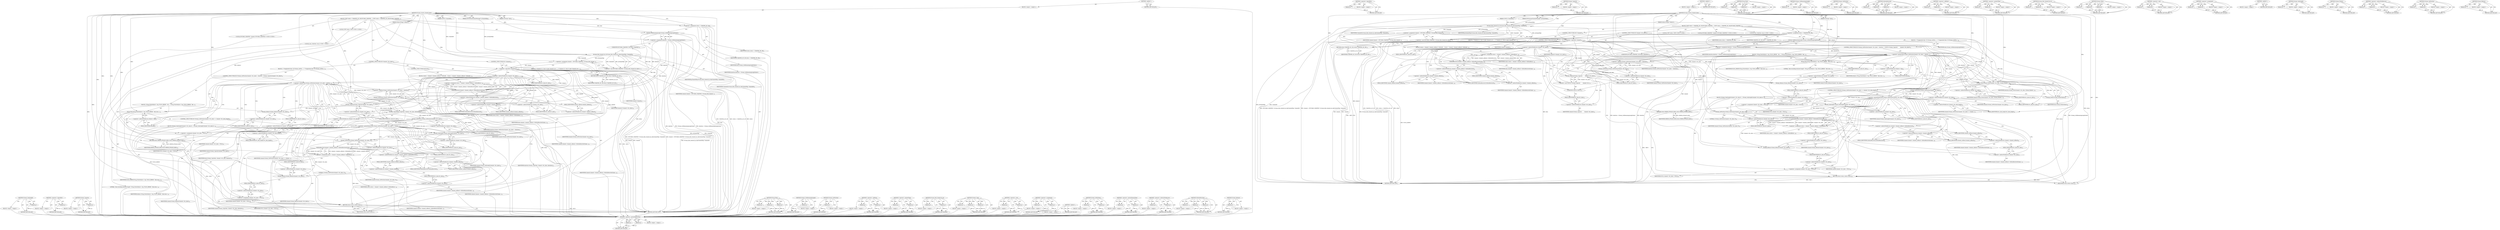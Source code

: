 digraph "Stream_Release" {
vulnerable_238 [label=<(METHOD,&lt;operator&gt;.greaterEqualsThan)>];
vulnerable_239 [label=<(PARAM,p1)>];
vulnerable_240 [label=<(PARAM,p2)>];
vulnerable_241 [label=<(BLOCK,&lt;empty&gt;,&lt;empty&gt;)>];
vulnerable_242 [label=<(METHOD_RETURN,ANY)>];
vulnerable_191 [label=<(METHOD,&lt;operator&gt;.logicalNot)>];
vulnerable_192 [label=<(PARAM,p1)>];
vulnerable_193 [label=<(BLOCK,&lt;empty&gt;,&lt;empty&gt;)>];
vulnerable_194 [label=<(METHOD_RETURN,ANY)>];
vulnerable_214 [label=<(METHOD,Stream_Capacity)>];
vulnerable_215 [label=<(PARAM,p1)>];
vulnerable_216 [label=<(BLOCK,&lt;empty&gt;,&lt;empty&gt;)>];
vulnerable_217 [label=<(METHOD_RETURN,ANY)>];
vulnerable_6 [label=<(METHOD,&lt;global&gt;)<SUB>1</SUB>>];
vulnerable_7 [label=<(BLOCK,&lt;empty&gt;,&lt;empty&gt;)<SUB>1</SUB>>];
vulnerable_8 [label=<(METHOD,dvcman_receive_channel_data)<SUB>1</SUB>>];
vulnerable_9 [label=<(PARAM,drdynvcPlugin* drdynvc)<SUB>1</SUB>>];
vulnerable_10 [label=<(PARAM,IWTSVirtualChannelManager* pChannelMgr)<SUB>2</SUB>>];
vulnerable_11 [label=<(PARAM,UINT32 ChannelId)<SUB>3</SUB>>];
vulnerable_12 [label=<(PARAM,wStream* data)<SUB>3</SUB>>];
vulnerable_13 [label=<(BLOCK,{
	UINT status = CHANNEL_RC_OK;
	DVCMAN_CHANNEL...,{
	UINT status = CHANNEL_RC_OK;
	DVCMAN_CHANNEL...)<SUB>4</SUB>>];
vulnerable_14 [label="<(LOCAL,UINT status: UINT)<SUB>5</SUB>>"];
vulnerable_15 [label=<(&lt;operator&gt;.assignment,status = CHANNEL_RC_OK)<SUB>5</SUB>>];
vulnerable_16 [label=<(IDENTIFIER,status,status = CHANNEL_RC_OK)<SUB>5</SUB>>];
vulnerable_17 [label=<(IDENTIFIER,CHANNEL_RC_OK,status = CHANNEL_RC_OK)<SUB>5</SUB>>];
vulnerable_18 [label="<(LOCAL,DVCMAN_CHANNEL* channel: DVCMAN_CHANNEL*)<SUB>6</SUB>>"];
vulnerable_19 [label="<(LOCAL,size_t dataSize: size_t)<SUB>7</SUB>>"];
vulnerable_20 [label=<(&lt;operator&gt;.assignment,dataSize = Stream_GetRemainingLength(data))<SUB>7</SUB>>];
vulnerable_21 [label=<(IDENTIFIER,dataSize,dataSize = Stream_GetRemainingLength(data))<SUB>7</SUB>>];
vulnerable_22 [label=<(Stream_GetRemainingLength,Stream_GetRemainingLength(data))<SUB>7</SUB>>];
vulnerable_23 [label=<(IDENTIFIER,data,Stream_GetRemainingLength(data))<SUB>7</SUB>>];
vulnerable_24 [label=<(&lt;operator&gt;.assignment,channel = (DVCMAN_CHANNEL*) dvcman_find_channel...)<SUB>8</SUB>>];
vulnerable_25 [label=<(IDENTIFIER,channel,channel = (DVCMAN_CHANNEL*) dvcman_find_channel...)<SUB>8</SUB>>];
vulnerable_26 [label=<(&lt;operator&gt;.cast,(DVCMAN_CHANNEL*) dvcman_find_channel_by_id(pCh...)<SUB>8</SUB>>];
vulnerable_27 [label=<(UNKNOWN,DVCMAN_CHANNEL*,DVCMAN_CHANNEL*)<SUB>8</SUB>>];
vulnerable_28 [label=<(dvcman_find_channel_by_id,dvcman_find_channel_by_id(pChannelMgr, ChannelId))<SUB>8</SUB>>];
vulnerable_29 [label=<(IDENTIFIER,pChannelMgr,dvcman_find_channel_by_id(pChannelMgr, ChannelId))<SUB>8</SUB>>];
vulnerable_30 [label=<(IDENTIFIER,ChannelId,dvcman_find_channel_by_id(pChannelMgr, ChannelId))<SUB>8</SUB>>];
vulnerable_31 [label=<(CONTROL_STRUCTURE,IF,if (!channel))<SUB>10</SUB>>];
vulnerable_32 [label=<(&lt;operator&gt;.logicalNot,!channel)<SUB>10</SUB>>];
vulnerable_33 [label=<(IDENTIFIER,channel,!channel)<SUB>10</SUB>>];
vulnerable_34 [label=<(BLOCK,{
		/* Windows 8.1 tries to open channels not c...,{
		/* Windows 8.1 tries to open channels not c...)<SUB>11</SUB>>];
vulnerable_35 [label=<(RETURN,return CHANNEL_RC_OK;,return CHANNEL_RC_OK;)<SUB>15</SUB>>];
vulnerable_36 [label=<(IDENTIFIER,CHANNEL_RC_OK,return CHANNEL_RC_OK;)<SUB>15</SUB>>];
vulnerable_37 [label=<(CONTROL_STRUCTURE,IF,if (channel-&gt;dvc_data))<SUB>18</SUB>>];
vulnerable_38 [label=<(&lt;operator&gt;.indirectFieldAccess,channel-&gt;dvc_data)<SUB>18</SUB>>];
vulnerable_39 [label=<(IDENTIFIER,channel,if (channel-&gt;dvc_data))<SUB>18</SUB>>];
vulnerable_40 [label=<(FIELD_IDENTIFIER,dvc_data,dvc_data)<SUB>18</SUB>>];
vulnerable_41 [label=<(BLOCK,{
 		/* Fragmented data */
		if (Stream_GetPosi...,{
 		/* Fragmented data */
		if (Stream_GetPosi...)<SUB>19</SUB>>];
vulnerable_42 [label=<(CONTROL_STRUCTURE,IF,if (Stream_GetPosition(channel-&gt;dvc_data) + dataSize &gt; (UINT32) Stream_Capacity(
		        channel-&gt;dvc_data)))<SUB>21</SUB>>];
vulnerable_43 [label=<(&lt;operator&gt;.greaterThan,Stream_GetPosition(channel-&gt;dvc_data) + dataSiz...)<SUB>21</SUB>>];
vulnerable_44 [label=<(&lt;operator&gt;.addition,Stream_GetPosition(channel-&gt;dvc_data) + dataSize)<SUB>21</SUB>>];
vulnerable_45 [label=<(Stream_GetPosition,Stream_GetPosition(channel-&gt;dvc_data))<SUB>21</SUB>>];
vulnerable_46 [label=<(&lt;operator&gt;.indirectFieldAccess,channel-&gt;dvc_data)<SUB>21</SUB>>];
vulnerable_47 [label=<(IDENTIFIER,channel,Stream_GetPosition(channel-&gt;dvc_data))<SUB>21</SUB>>];
vulnerable_48 [label=<(FIELD_IDENTIFIER,dvc_data,dvc_data)<SUB>21</SUB>>];
vulnerable_49 [label=<(IDENTIFIER,dataSize,Stream_GetPosition(channel-&gt;dvc_data) + dataSize)<SUB>21</SUB>>];
vulnerable_50 [label=<(&lt;operator&gt;.cast,(UINT32) Stream_Capacity(
		        channel-&gt;dv...)<SUB>21</SUB>>];
vulnerable_51 [label=<(UNKNOWN,UINT32,UINT32)<SUB>21</SUB>>];
vulnerable_52 [label=<(Stream_Capacity,Stream_Capacity(
		        channel-&gt;dvc_data))<SUB>21</SUB>>];
vulnerable_53 [label=<(&lt;operator&gt;.indirectFieldAccess,channel-&gt;dvc_data)<SUB>22</SUB>>];
vulnerable_54 [label=<(IDENTIFIER,channel,Stream_Capacity(
		        channel-&gt;dvc_data))<SUB>22</SUB>>];
vulnerable_55 [label=<(FIELD_IDENTIFIER,dvc_data,dvc_data)<SUB>22</SUB>>];
vulnerable_56 [label=<(BLOCK,{
 			WLog_Print(drdynvc-&gt;log, WLOG_ERROR, &quot;dat...,{
 			WLog_Print(drdynvc-&gt;log, WLOG_ERROR, &quot;dat...)<SUB>23</SUB>>];
vulnerable_57 [label=<(WLog_Print,WLog_Print(drdynvc-&gt;log, WLOG_ERROR, &quot;data exce...)<SUB>24</SUB>>];
vulnerable_58 [label=<(&lt;operator&gt;.indirectFieldAccess,drdynvc-&gt;log)<SUB>24</SUB>>];
vulnerable_59 [label=<(IDENTIFIER,drdynvc,WLog_Print(drdynvc-&gt;log, WLOG_ERROR, &quot;data exce...)<SUB>24</SUB>>];
vulnerable_60 [label=<(FIELD_IDENTIFIER,log,log)<SUB>24</SUB>>];
vulnerable_61 [label=<(IDENTIFIER,WLOG_ERROR,WLog_Print(drdynvc-&gt;log, WLOG_ERROR, &quot;data exce...)<SUB>24</SUB>>];
vulnerable_62 [label=<(LITERAL,&quot;data exceeding declared length!&quot;,WLog_Print(drdynvc-&gt;log, WLOG_ERROR, &quot;data exce...)<SUB>24</SUB>>];
vulnerable_63 [label=<(Stream_Release,Stream_Release(channel-&gt;dvc_data))<SUB>25</SUB>>];
vulnerable_64 [label=<(&lt;operator&gt;.indirectFieldAccess,channel-&gt;dvc_data)<SUB>25</SUB>>];
vulnerable_65 [label=<(IDENTIFIER,channel,Stream_Release(channel-&gt;dvc_data))<SUB>25</SUB>>];
vulnerable_66 [label=<(FIELD_IDENTIFIER,dvc_data,dvc_data)<SUB>25</SUB>>];
vulnerable_67 [label=<(&lt;operator&gt;.assignment,channel-&gt;dvc_data = NULL)<SUB>26</SUB>>];
vulnerable_68 [label=<(&lt;operator&gt;.indirectFieldAccess,channel-&gt;dvc_data)<SUB>26</SUB>>];
vulnerable_69 [label=<(IDENTIFIER,channel,channel-&gt;dvc_data = NULL)<SUB>26</SUB>>];
vulnerable_70 [label=<(FIELD_IDENTIFIER,dvc_data,dvc_data)<SUB>26</SUB>>];
vulnerable_71 [label=<(IDENTIFIER,NULL,channel-&gt;dvc_data = NULL)<SUB>26</SUB>>];
vulnerable_72 [label=<(RETURN,return ERROR_INVALID_DATA;,return ERROR_INVALID_DATA;)<SUB>27</SUB>>];
vulnerable_73 [label=<(IDENTIFIER,ERROR_INVALID_DATA,return ERROR_INVALID_DATA;)<SUB>27</SUB>>];
vulnerable_74 [label=<(Stream_Write,Stream_Write(channel-&gt;dvc_data, Stream_Pointer(...)<SUB>30</SUB>>];
vulnerable_75 [label=<(&lt;operator&gt;.indirectFieldAccess,channel-&gt;dvc_data)<SUB>30</SUB>>];
vulnerable_76 [label=<(IDENTIFIER,channel,Stream_Write(channel-&gt;dvc_data, Stream_Pointer(...)<SUB>30</SUB>>];
vulnerable_77 [label=<(FIELD_IDENTIFIER,dvc_data,dvc_data)<SUB>30</SUB>>];
vulnerable_78 [label=<(Stream_Pointer,Stream_Pointer(data))<SUB>30</SUB>>];
vulnerable_79 [label=<(IDENTIFIER,data,Stream_Pointer(data))<SUB>30</SUB>>];
vulnerable_80 [label=<(IDENTIFIER,dataSize,Stream_Write(channel-&gt;dvc_data, Stream_Pointer(...)<SUB>30</SUB>>];
vulnerable_81 [label=<(CONTROL_STRUCTURE,IF,if (Stream_GetPosition(channel-&gt;dvc_data) &gt;= channel-&gt;dvc_data_length))<SUB>32</SUB>>];
vulnerable_82 [label=<(&lt;operator&gt;.greaterEqualsThan,Stream_GetPosition(channel-&gt;dvc_data) &gt;= channe...)<SUB>32</SUB>>];
vulnerable_83 [label=<(Stream_GetPosition,Stream_GetPosition(channel-&gt;dvc_data))<SUB>32</SUB>>];
vulnerable_84 [label=<(&lt;operator&gt;.indirectFieldAccess,channel-&gt;dvc_data)<SUB>32</SUB>>];
vulnerable_85 [label=<(IDENTIFIER,channel,Stream_GetPosition(channel-&gt;dvc_data))<SUB>32</SUB>>];
vulnerable_86 [label=<(FIELD_IDENTIFIER,dvc_data,dvc_data)<SUB>32</SUB>>];
vulnerable_87 [label=<(&lt;operator&gt;.indirectFieldAccess,channel-&gt;dvc_data_length)<SUB>32</SUB>>];
vulnerable_88 [label=<(IDENTIFIER,channel,Stream_GetPosition(channel-&gt;dvc_data) &gt;= channe...)<SUB>32</SUB>>];
vulnerable_89 [label=<(FIELD_IDENTIFIER,dvc_data_length,dvc_data_length)<SUB>32</SUB>>];
vulnerable_90 [label=<(BLOCK,{
			Stream_SealLength(channel-&gt;dvc_data);
			S...,{
			Stream_SealLength(channel-&gt;dvc_data);
			S...)<SUB>33</SUB>>];
vulnerable_91 [label=<(Stream_SealLength,Stream_SealLength(channel-&gt;dvc_data))<SUB>34</SUB>>];
vulnerable_92 [label=<(&lt;operator&gt;.indirectFieldAccess,channel-&gt;dvc_data)<SUB>34</SUB>>];
vulnerable_93 [label=<(IDENTIFIER,channel,Stream_SealLength(channel-&gt;dvc_data))<SUB>34</SUB>>];
vulnerable_94 [label=<(FIELD_IDENTIFIER,dvc_data,dvc_data)<SUB>34</SUB>>];
vulnerable_95 [label=<(Stream_SetPosition,Stream_SetPosition(channel-&gt;dvc_data, 0))<SUB>35</SUB>>];
vulnerable_96 [label=<(&lt;operator&gt;.indirectFieldAccess,channel-&gt;dvc_data)<SUB>35</SUB>>];
vulnerable_97 [label=<(IDENTIFIER,channel,Stream_SetPosition(channel-&gt;dvc_data, 0))<SUB>35</SUB>>];
vulnerable_98 [label=<(FIELD_IDENTIFIER,dvc_data,dvc_data)<SUB>35</SUB>>];
vulnerable_99 [label=<(LITERAL,0,Stream_SetPosition(channel-&gt;dvc_data, 0))<SUB>35</SUB>>];
vulnerable_100 [label=<(&lt;operator&gt;.assignment,status = channel-&gt;channel_callback-&gt;OnDataRecei...)<SUB>36</SUB>>];
vulnerable_101 [label=<(IDENTIFIER,status,status = channel-&gt;channel_callback-&gt;OnDataRecei...)<SUB>36</SUB>>];
vulnerable_102 [label=<(OnDataReceived,channel-&gt;channel_callback-&gt;OnDataReceived(chann...)<SUB>36</SUB>>];
vulnerable_103 [label=<(&lt;operator&gt;.indirectFieldAccess,channel-&gt;channel_callback-&gt;OnDataReceived)<SUB>36</SUB>>];
vulnerable_104 [label=<(&lt;operator&gt;.indirectFieldAccess,channel-&gt;channel_callback)<SUB>36</SUB>>];
vulnerable_105 [label=<(IDENTIFIER,channel,channel-&gt;channel_callback-&gt;OnDataReceived(chann...)<SUB>36</SUB>>];
vulnerable_106 [label=<(FIELD_IDENTIFIER,channel_callback,channel_callback)<SUB>36</SUB>>];
vulnerable_107 [label=<(FIELD_IDENTIFIER,OnDataReceived,OnDataReceived)<SUB>36</SUB>>];
vulnerable_108 [label=<(&lt;operator&gt;.indirectFieldAccess,channel-&gt;channel_callback)<SUB>36</SUB>>];
vulnerable_109 [label=<(IDENTIFIER,channel,channel-&gt;channel_callback-&gt;OnDataReceived(chann...)<SUB>36</SUB>>];
vulnerable_110 [label=<(FIELD_IDENTIFIER,channel_callback,channel_callback)<SUB>36</SUB>>];
vulnerable_111 [label=<(&lt;operator&gt;.indirectFieldAccess,channel-&gt;dvc_data)<SUB>37</SUB>>];
vulnerable_112 [label=<(IDENTIFIER,channel,channel-&gt;channel_callback-&gt;OnDataReceived(chann...)<SUB>37</SUB>>];
vulnerable_113 [label=<(FIELD_IDENTIFIER,dvc_data,dvc_data)<SUB>37</SUB>>];
vulnerable_114 [label=<(Stream_Release,Stream_Release(channel-&gt;dvc_data))<SUB>38</SUB>>];
vulnerable_115 [label=<(&lt;operator&gt;.indirectFieldAccess,channel-&gt;dvc_data)<SUB>38</SUB>>];
vulnerable_116 [label=<(IDENTIFIER,channel,Stream_Release(channel-&gt;dvc_data))<SUB>38</SUB>>];
vulnerable_117 [label=<(FIELD_IDENTIFIER,dvc_data,dvc_data)<SUB>38</SUB>>];
vulnerable_118 [label=<(&lt;operator&gt;.assignment,channel-&gt;dvc_data = NULL)<SUB>39</SUB>>];
vulnerable_119 [label=<(&lt;operator&gt;.indirectFieldAccess,channel-&gt;dvc_data)<SUB>39</SUB>>];
vulnerable_120 [label=<(IDENTIFIER,channel,channel-&gt;dvc_data = NULL)<SUB>39</SUB>>];
vulnerable_121 [label=<(FIELD_IDENTIFIER,dvc_data,dvc_data)<SUB>39</SUB>>];
vulnerable_122 [label=<(IDENTIFIER,NULL,channel-&gt;dvc_data = NULL)<SUB>39</SUB>>];
vulnerable_123 [label=<(CONTROL_STRUCTURE,ELSE,else)<SUB>43</SUB>>];
vulnerable_124 [label=<(BLOCK,{
		status = channel-&gt;channel_callback-&gt;OnDataR...,{
		status = channel-&gt;channel_callback-&gt;OnDataR...)<SUB>43</SUB>>];
vulnerable_125 [label=<(&lt;operator&gt;.assignment,status = channel-&gt;channel_callback-&gt;OnDataRecei...)<SUB>44</SUB>>];
vulnerable_126 [label=<(IDENTIFIER,status,status = channel-&gt;channel_callback-&gt;OnDataRecei...)<SUB>44</SUB>>];
vulnerable_127 [label=<(OnDataReceived,channel-&gt;channel_callback-&gt;OnDataReceived(chann...)<SUB>44</SUB>>];
vulnerable_128 [label=<(&lt;operator&gt;.indirectFieldAccess,channel-&gt;channel_callback-&gt;OnDataReceived)<SUB>44</SUB>>];
vulnerable_129 [label=<(&lt;operator&gt;.indirectFieldAccess,channel-&gt;channel_callback)<SUB>44</SUB>>];
vulnerable_130 [label=<(IDENTIFIER,channel,channel-&gt;channel_callback-&gt;OnDataReceived(chann...)<SUB>44</SUB>>];
vulnerable_131 [label=<(FIELD_IDENTIFIER,channel_callback,channel_callback)<SUB>44</SUB>>];
vulnerable_132 [label=<(FIELD_IDENTIFIER,OnDataReceived,OnDataReceived)<SUB>44</SUB>>];
vulnerable_133 [label=<(&lt;operator&gt;.indirectFieldAccess,channel-&gt;channel_callback)<SUB>44</SUB>>];
vulnerable_134 [label=<(IDENTIFIER,channel,channel-&gt;channel_callback-&gt;OnDataReceived(chann...)<SUB>44</SUB>>];
vulnerable_135 [label=<(FIELD_IDENTIFIER,channel_callback,channel_callback)<SUB>44</SUB>>];
vulnerable_136 [label=<(IDENTIFIER,data,channel-&gt;channel_callback-&gt;OnDataReceived(chann...)<SUB>45</SUB>>];
vulnerable_137 [label=<(RETURN,return status;,return status;)<SUB>48</SUB>>];
vulnerable_138 [label=<(IDENTIFIER,status,return status;)<SUB>48</SUB>>];
vulnerable_139 [label=<(METHOD_RETURN,UINT)<SUB>1</SUB>>];
vulnerable_141 [label=<(METHOD_RETURN,ANY)<SUB>1</SUB>>];
vulnerable_218 [label=<(METHOD,WLog_Print)>];
vulnerable_219 [label=<(PARAM,p1)>];
vulnerable_220 [label=<(PARAM,p2)>];
vulnerable_221 [label=<(PARAM,p3)>];
vulnerable_222 [label=<(BLOCK,&lt;empty&gt;,&lt;empty&gt;)>];
vulnerable_223 [label=<(METHOD_RETURN,ANY)>];
vulnerable_177 [label=<(METHOD,Stream_GetRemainingLength)>];
vulnerable_178 [label=<(PARAM,p1)>];
vulnerable_179 [label=<(BLOCK,&lt;empty&gt;,&lt;empty&gt;)>];
vulnerable_180 [label=<(METHOD_RETURN,ANY)>];
vulnerable_210 [label=<(METHOD,Stream_GetPosition)>];
vulnerable_211 [label=<(PARAM,p1)>];
vulnerable_212 [label=<(BLOCK,&lt;empty&gt;,&lt;empty&gt;)>];
vulnerable_213 [label=<(METHOD_RETURN,ANY)>];
vulnerable_252 [label=<(METHOD,OnDataReceived)>];
vulnerable_253 [label=<(PARAM,p1)>];
vulnerable_254 [label=<(PARAM,p2)>];
vulnerable_255 [label=<(PARAM,p3)>];
vulnerable_256 [label=<(BLOCK,&lt;empty&gt;,&lt;empty&gt;)>];
vulnerable_257 [label=<(METHOD_RETURN,ANY)>];
vulnerable_205 [label=<(METHOD,&lt;operator&gt;.addition)>];
vulnerable_206 [label=<(PARAM,p1)>];
vulnerable_207 [label=<(PARAM,p2)>];
vulnerable_208 [label=<(BLOCK,&lt;empty&gt;,&lt;empty&gt;)>];
vulnerable_209 [label=<(METHOD_RETURN,ANY)>];
vulnerable_200 [label=<(METHOD,&lt;operator&gt;.greaterThan)>];
vulnerable_201 [label=<(PARAM,p1)>];
vulnerable_202 [label=<(PARAM,p2)>];
vulnerable_203 [label=<(BLOCK,&lt;empty&gt;,&lt;empty&gt;)>];
vulnerable_204 [label=<(METHOD_RETURN,ANY)>];
vulnerable_186 [label=<(METHOD,dvcman_find_channel_by_id)>];
vulnerable_187 [label=<(PARAM,p1)>];
vulnerable_188 [label=<(PARAM,p2)>];
vulnerable_189 [label=<(BLOCK,&lt;empty&gt;,&lt;empty&gt;)>];
vulnerable_190 [label=<(METHOD_RETURN,ANY)>];
vulnerable_228 [label=<(METHOD,Stream_Write)>];
vulnerable_229 [label=<(PARAM,p1)>];
vulnerable_230 [label=<(PARAM,p2)>];
vulnerable_231 [label=<(PARAM,p3)>];
vulnerable_232 [label=<(BLOCK,&lt;empty&gt;,&lt;empty&gt;)>];
vulnerable_233 [label=<(METHOD_RETURN,ANY)>];
vulnerable_181 [label=<(METHOD,&lt;operator&gt;.cast)>];
vulnerable_182 [label=<(PARAM,p1)>];
vulnerable_183 [label=<(PARAM,p2)>];
vulnerable_184 [label=<(BLOCK,&lt;empty&gt;,&lt;empty&gt;)>];
vulnerable_185 [label=<(METHOD_RETURN,ANY)>];
vulnerable_172 [label=<(METHOD,&lt;operator&gt;.assignment)>];
vulnerable_173 [label=<(PARAM,p1)>];
vulnerable_174 [label=<(PARAM,p2)>];
vulnerable_175 [label=<(BLOCK,&lt;empty&gt;,&lt;empty&gt;)>];
vulnerable_176 [label=<(METHOD_RETURN,ANY)>];
vulnerable_166 [label=<(METHOD,&lt;global&gt;)<SUB>1</SUB>>];
vulnerable_167 [label=<(BLOCK,&lt;empty&gt;,&lt;empty&gt;)>];
vulnerable_168 [label=<(METHOD_RETURN,ANY)>];
vulnerable_243 [label=<(METHOD,Stream_SealLength)>];
vulnerable_244 [label=<(PARAM,p1)>];
vulnerable_245 [label=<(BLOCK,&lt;empty&gt;,&lt;empty&gt;)>];
vulnerable_246 [label=<(METHOD_RETURN,ANY)>];
vulnerable_234 [label=<(METHOD,Stream_Pointer)>];
vulnerable_235 [label=<(PARAM,p1)>];
vulnerable_236 [label=<(BLOCK,&lt;empty&gt;,&lt;empty&gt;)>];
vulnerable_237 [label=<(METHOD_RETURN,ANY)>];
vulnerable_195 [label=<(METHOD,&lt;operator&gt;.indirectFieldAccess)>];
vulnerable_196 [label=<(PARAM,p1)>];
vulnerable_197 [label=<(PARAM,p2)>];
vulnerable_198 [label=<(BLOCK,&lt;empty&gt;,&lt;empty&gt;)>];
vulnerable_199 [label=<(METHOD_RETURN,ANY)>];
vulnerable_247 [label=<(METHOD,Stream_SetPosition)>];
vulnerable_248 [label=<(PARAM,p1)>];
vulnerable_249 [label=<(PARAM,p2)>];
vulnerable_250 [label=<(BLOCK,&lt;empty&gt;,&lt;empty&gt;)>];
vulnerable_251 [label=<(METHOD_RETURN,ANY)>];
vulnerable_224 [label=<(METHOD,Stream_Release)>];
vulnerable_225 [label=<(PARAM,p1)>];
vulnerable_226 [label=<(BLOCK,&lt;empty&gt;,&lt;empty&gt;)>];
vulnerable_227 [label=<(METHOD_RETURN,ANY)>];
fixed_236 [label=<(METHOD,Stream_SealLength)>];
fixed_237 [label=<(PARAM,p1)>];
fixed_238 [label=<(BLOCK,&lt;empty&gt;,&lt;empty&gt;)>];
fixed_239 [label=<(METHOD_RETURN,ANY)>];
fixed_188 [label=<(METHOD,&lt;operator&gt;.logicalNot)>];
fixed_189 [label=<(PARAM,p1)>];
fixed_190 [label=<(BLOCK,&lt;empty&gt;,&lt;empty&gt;)>];
fixed_191 [label=<(METHOD_RETURN,ANY)>];
fixed_211 [label=<(METHOD,Stream_Capacity)>];
fixed_212 [label=<(PARAM,p1)>];
fixed_213 [label=<(BLOCK,&lt;empty&gt;,&lt;empty&gt;)>];
fixed_214 [label=<(METHOD_RETURN,ANY)>];
fixed_6 [label=<(METHOD,&lt;global&gt;)<SUB>1</SUB>>];
fixed_7 [label=<(BLOCK,&lt;empty&gt;,&lt;empty&gt;)<SUB>1</SUB>>];
fixed_8 [label=<(METHOD,dvcman_receive_channel_data)<SUB>1</SUB>>];
fixed_9 [label=<(PARAM,drdynvcPlugin* drdynvc)<SUB>1</SUB>>];
fixed_10 [label=<(PARAM,IWTSVirtualChannelManager* pChannelMgr)<SUB>2</SUB>>];
fixed_11 [label=<(PARAM,UINT32 ChannelId)<SUB>3</SUB>>];
fixed_12 [label=<(PARAM,wStream* data)<SUB>3</SUB>>];
fixed_13 [label=<(BLOCK,{
	UINT status = CHANNEL_RC_OK;
	DVCMAN_CHANNEL...,{
	UINT status = CHANNEL_RC_OK;
	DVCMAN_CHANNEL...)<SUB>4</SUB>>];
fixed_14 [label="<(LOCAL,UINT status: UINT)<SUB>5</SUB>>"];
fixed_15 [label=<(&lt;operator&gt;.assignment,status = CHANNEL_RC_OK)<SUB>5</SUB>>];
fixed_16 [label=<(IDENTIFIER,status,status = CHANNEL_RC_OK)<SUB>5</SUB>>];
fixed_17 [label=<(IDENTIFIER,CHANNEL_RC_OK,status = CHANNEL_RC_OK)<SUB>5</SUB>>];
fixed_18 [label="<(LOCAL,DVCMAN_CHANNEL* channel: DVCMAN_CHANNEL*)<SUB>6</SUB>>"];
fixed_19 [label="<(LOCAL,size_t dataSize: size_t)<SUB>7</SUB>>"];
fixed_20 [label=<(&lt;operator&gt;.assignment,dataSize = Stream_GetRemainingLength(data))<SUB>7</SUB>>];
fixed_21 [label=<(IDENTIFIER,dataSize,dataSize = Stream_GetRemainingLength(data))<SUB>7</SUB>>];
fixed_22 [label=<(Stream_GetRemainingLength,Stream_GetRemainingLength(data))<SUB>7</SUB>>];
fixed_23 [label=<(IDENTIFIER,data,Stream_GetRemainingLength(data))<SUB>7</SUB>>];
fixed_24 [label=<(&lt;operator&gt;.assignment,channel = (DVCMAN_CHANNEL*) dvcman_find_channel...)<SUB>8</SUB>>];
fixed_25 [label=<(IDENTIFIER,channel,channel = (DVCMAN_CHANNEL*) dvcman_find_channel...)<SUB>8</SUB>>];
fixed_26 [label=<(&lt;operator&gt;.cast,(DVCMAN_CHANNEL*) dvcman_find_channel_by_id(pCh...)<SUB>8</SUB>>];
fixed_27 [label=<(UNKNOWN,DVCMAN_CHANNEL*,DVCMAN_CHANNEL*)<SUB>8</SUB>>];
fixed_28 [label=<(dvcman_find_channel_by_id,dvcman_find_channel_by_id(pChannelMgr, ChannelId))<SUB>8</SUB>>];
fixed_29 [label=<(IDENTIFIER,pChannelMgr,dvcman_find_channel_by_id(pChannelMgr, ChannelId))<SUB>8</SUB>>];
fixed_30 [label=<(IDENTIFIER,ChannelId,dvcman_find_channel_by_id(pChannelMgr, ChannelId))<SUB>8</SUB>>];
fixed_31 [label=<(CONTROL_STRUCTURE,IF,if (!channel))<SUB>10</SUB>>];
fixed_32 [label=<(&lt;operator&gt;.logicalNot,!channel)<SUB>10</SUB>>];
fixed_33 [label=<(IDENTIFIER,channel,!channel)<SUB>10</SUB>>];
fixed_34 [label=<(BLOCK,{
		/* Windows 8.1 tries to open channels not c...,{
		/* Windows 8.1 tries to open channels not c...)<SUB>11</SUB>>];
fixed_35 [label=<(RETURN,return CHANNEL_RC_OK;,return CHANNEL_RC_OK;)<SUB>15</SUB>>];
fixed_36 [label=<(IDENTIFIER,CHANNEL_RC_OK,return CHANNEL_RC_OK;)<SUB>15</SUB>>];
fixed_37 [label=<(CONTROL_STRUCTURE,IF,if (channel-&gt;dvc_data))<SUB>18</SUB>>];
fixed_38 [label=<(&lt;operator&gt;.indirectFieldAccess,channel-&gt;dvc_data)<SUB>18</SUB>>];
fixed_39 [label=<(IDENTIFIER,channel,if (channel-&gt;dvc_data))<SUB>18</SUB>>];
fixed_40 [label=<(FIELD_IDENTIFIER,dvc_data,dvc_data)<SUB>18</SUB>>];
fixed_41 [label=<(BLOCK,{
 		/* Fragmented data */
		if (Stream_GetPosi...,{
 		/* Fragmented data */
		if (Stream_GetPosi...)<SUB>19</SUB>>];
fixed_42 [label=<(CONTROL_STRUCTURE,IF,if (Stream_GetPosition(channel-&gt;dvc_data) + dataSize &gt; Stream_Capacity(channel-&gt;dvc_data)))<SUB>21</SUB>>];
fixed_43 [label=<(&lt;operator&gt;.greaterThan,Stream_GetPosition(channel-&gt;dvc_data) + dataSiz...)<SUB>21</SUB>>];
fixed_44 [label=<(&lt;operator&gt;.addition,Stream_GetPosition(channel-&gt;dvc_data) + dataSize)<SUB>21</SUB>>];
fixed_45 [label=<(Stream_GetPosition,Stream_GetPosition(channel-&gt;dvc_data))<SUB>21</SUB>>];
fixed_46 [label=<(&lt;operator&gt;.indirectFieldAccess,channel-&gt;dvc_data)<SUB>21</SUB>>];
fixed_47 [label=<(IDENTIFIER,channel,Stream_GetPosition(channel-&gt;dvc_data))<SUB>21</SUB>>];
fixed_48 [label=<(FIELD_IDENTIFIER,dvc_data,dvc_data)<SUB>21</SUB>>];
fixed_49 [label=<(IDENTIFIER,dataSize,Stream_GetPosition(channel-&gt;dvc_data) + dataSize)<SUB>21</SUB>>];
fixed_50 [label=<(Stream_Capacity,Stream_Capacity(channel-&gt;dvc_data))<SUB>21</SUB>>];
fixed_51 [label=<(&lt;operator&gt;.indirectFieldAccess,channel-&gt;dvc_data)<SUB>21</SUB>>];
fixed_52 [label=<(IDENTIFIER,channel,Stream_Capacity(channel-&gt;dvc_data))<SUB>21</SUB>>];
fixed_53 [label=<(FIELD_IDENTIFIER,dvc_data,dvc_data)<SUB>21</SUB>>];
fixed_54 [label=<(BLOCK,{
 			WLog_Print(drdynvc-&gt;log, WLOG_ERROR, &quot;dat...,{
 			WLog_Print(drdynvc-&gt;log, WLOG_ERROR, &quot;dat...)<SUB>22</SUB>>];
fixed_55 [label=<(WLog_Print,WLog_Print(drdynvc-&gt;log, WLOG_ERROR, &quot;data exce...)<SUB>23</SUB>>];
fixed_56 [label=<(&lt;operator&gt;.indirectFieldAccess,drdynvc-&gt;log)<SUB>23</SUB>>];
fixed_57 [label=<(IDENTIFIER,drdynvc,WLog_Print(drdynvc-&gt;log, WLOG_ERROR, &quot;data exce...)<SUB>23</SUB>>];
fixed_58 [label=<(FIELD_IDENTIFIER,log,log)<SUB>23</SUB>>];
fixed_59 [label=<(IDENTIFIER,WLOG_ERROR,WLog_Print(drdynvc-&gt;log, WLOG_ERROR, &quot;data exce...)<SUB>23</SUB>>];
fixed_60 [label=<(LITERAL,&quot;data exceeding declared length!&quot;,WLog_Print(drdynvc-&gt;log, WLOG_ERROR, &quot;data exce...)<SUB>23</SUB>>];
fixed_61 [label=<(Stream_Release,Stream_Release(channel-&gt;dvc_data))<SUB>24</SUB>>];
fixed_62 [label=<(&lt;operator&gt;.indirectFieldAccess,channel-&gt;dvc_data)<SUB>24</SUB>>];
fixed_63 [label=<(IDENTIFIER,channel,Stream_Release(channel-&gt;dvc_data))<SUB>24</SUB>>];
fixed_64 [label=<(FIELD_IDENTIFIER,dvc_data,dvc_data)<SUB>24</SUB>>];
fixed_65 [label=<(&lt;operator&gt;.assignment,channel-&gt;dvc_data = NULL)<SUB>25</SUB>>];
fixed_66 [label=<(&lt;operator&gt;.indirectFieldAccess,channel-&gt;dvc_data)<SUB>25</SUB>>];
fixed_67 [label=<(IDENTIFIER,channel,channel-&gt;dvc_data = NULL)<SUB>25</SUB>>];
fixed_68 [label=<(FIELD_IDENTIFIER,dvc_data,dvc_data)<SUB>25</SUB>>];
fixed_69 [label=<(IDENTIFIER,NULL,channel-&gt;dvc_data = NULL)<SUB>25</SUB>>];
fixed_70 [label=<(RETURN,return ERROR_INVALID_DATA;,return ERROR_INVALID_DATA;)<SUB>26</SUB>>];
fixed_71 [label=<(IDENTIFIER,ERROR_INVALID_DATA,return ERROR_INVALID_DATA;)<SUB>26</SUB>>];
fixed_72 [label=<(Stream_Copy,Stream_Copy(data, channel-&gt;dvc_data, dataSize))<SUB>29</SUB>>];
fixed_73 [label=<(IDENTIFIER,data,Stream_Copy(data, channel-&gt;dvc_data, dataSize))<SUB>29</SUB>>];
fixed_74 [label=<(&lt;operator&gt;.indirectFieldAccess,channel-&gt;dvc_data)<SUB>29</SUB>>];
fixed_75 [label=<(IDENTIFIER,channel,Stream_Copy(data, channel-&gt;dvc_data, dataSize))<SUB>29</SUB>>];
fixed_76 [label=<(FIELD_IDENTIFIER,dvc_data,dvc_data)<SUB>29</SUB>>];
fixed_77 [label=<(IDENTIFIER,dataSize,Stream_Copy(data, channel-&gt;dvc_data, dataSize))<SUB>29</SUB>>];
fixed_78 [label=<(CONTROL_STRUCTURE,IF,if (Stream_GetPosition(channel-&gt;dvc_data) &gt;= channel-&gt;dvc_data_length))<SUB>31</SUB>>];
fixed_79 [label=<(&lt;operator&gt;.greaterEqualsThan,Stream_GetPosition(channel-&gt;dvc_data) &gt;= channe...)<SUB>31</SUB>>];
fixed_80 [label=<(Stream_GetPosition,Stream_GetPosition(channel-&gt;dvc_data))<SUB>31</SUB>>];
fixed_81 [label=<(&lt;operator&gt;.indirectFieldAccess,channel-&gt;dvc_data)<SUB>31</SUB>>];
fixed_82 [label=<(IDENTIFIER,channel,Stream_GetPosition(channel-&gt;dvc_data))<SUB>31</SUB>>];
fixed_83 [label=<(FIELD_IDENTIFIER,dvc_data,dvc_data)<SUB>31</SUB>>];
fixed_84 [label=<(&lt;operator&gt;.indirectFieldAccess,channel-&gt;dvc_data_length)<SUB>31</SUB>>];
fixed_85 [label=<(IDENTIFIER,channel,Stream_GetPosition(channel-&gt;dvc_data) &gt;= channe...)<SUB>31</SUB>>];
fixed_86 [label=<(FIELD_IDENTIFIER,dvc_data_length,dvc_data_length)<SUB>31</SUB>>];
fixed_87 [label=<(BLOCK,{
			Stream_SealLength(channel-&gt;dvc_data);
			S...,{
			Stream_SealLength(channel-&gt;dvc_data);
			S...)<SUB>32</SUB>>];
fixed_88 [label=<(Stream_SealLength,Stream_SealLength(channel-&gt;dvc_data))<SUB>33</SUB>>];
fixed_89 [label=<(&lt;operator&gt;.indirectFieldAccess,channel-&gt;dvc_data)<SUB>33</SUB>>];
fixed_90 [label=<(IDENTIFIER,channel,Stream_SealLength(channel-&gt;dvc_data))<SUB>33</SUB>>];
fixed_91 [label=<(FIELD_IDENTIFIER,dvc_data,dvc_data)<SUB>33</SUB>>];
fixed_92 [label=<(Stream_SetPosition,Stream_SetPosition(channel-&gt;dvc_data, 0))<SUB>34</SUB>>];
fixed_93 [label=<(&lt;operator&gt;.indirectFieldAccess,channel-&gt;dvc_data)<SUB>34</SUB>>];
fixed_94 [label=<(IDENTIFIER,channel,Stream_SetPosition(channel-&gt;dvc_data, 0))<SUB>34</SUB>>];
fixed_95 [label=<(FIELD_IDENTIFIER,dvc_data,dvc_data)<SUB>34</SUB>>];
fixed_96 [label=<(LITERAL,0,Stream_SetPosition(channel-&gt;dvc_data, 0))<SUB>34</SUB>>];
fixed_97 [label=<(&lt;operator&gt;.assignment,status = channel-&gt;channel_callback-&gt;OnDataRecei...)<SUB>35</SUB>>];
fixed_98 [label=<(IDENTIFIER,status,status = channel-&gt;channel_callback-&gt;OnDataRecei...)<SUB>35</SUB>>];
fixed_99 [label=<(OnDataReceived,channel-&gt;channel_callback-&gt;OnDataReceived(chann...)<SUB>35</SUB>>];
fixed_100 [label=<(&lt;operator&gt;.indirectFieldAccess,channel-&gt;channel_callback-&gt;OnDataReceived)<SUB>35</SUB>>];
fixed_101 [label=<(&lt;operator&gt;.indirectFieldAccess,channel-&gt;channel_callback)<SUB>35</SUB>>];
fixed_102 [label=<(IDENTIFIER,channel,channel-&gt;channel_callback-&gt;OnDataReceived(chann...)<SUB>35</SUB>>];
fixed_103 [label=<(FIELD_IDENTIFIER,channel_callback,channel_callback)<SUB>35</SUB>>];
fixed_104 [label=<(FIELD_IDENTIFIER,OnDataReceived,OnDataReceived)<SUB>35</SUB>>];
fixed_105 [label=<(&lt;operator&gt;.indirectFieldAccess,channel-&gt;channel_callback)<SUB>35</SUB>>];
fixed_106 [label=<(IDENTIFIER,channel,channel-&gt;channel_callback-&gt;OnDataReceived(chann...)<SUB>35</SUB>>];
fixed_107 [label=<(FIELD_IDENTIFIER,channel_callback,channel_callback)<SUB>35</SUB>>];
fixed_108 [label=<(&lt;operator&gt;.indirectFieldAccess,channel-&gt;dvc_data)<SUB>36</SUB>>];
fixed_109 [label=<(IDENTIFIER,channel,channel-&gt;channel_callback-&gt;OnDataReceived(chann...)<SUB>36</SUB>>];
fixed_110 [label=<(FIELD_IDENTIFIER,dvc_data,dvc_data)<SUB>36</SUB>>];
fixed_111 [label=<(Stream_Release,Stream_Release(channel-&gt;dvc_data))<SUB>37</SUB>>];
fixed_112 [label=<(&lt;operator&gt;.indirectFieldAccess,channel-&gt;dvc_data)<SUB>37</SUB>>];
fixed_113 [label=<(IDENTIFIER,channel,Stream_Release(channel-&gt;dvc_data))<SUB>37</SUB>>];
fixed_114 [label=<(FIELD_IDENTIFIER,dvc_data,dvc_data)<SUB>37</SUB>>];
fixed_115 [label=<(&lt;operator&gt;.assignment,channel-&gt;dvc_data = NULL)<SUB>38</SUB>>];
fixed_116 [label=<(&lt;operator&gt;.indirectFieldAccess,channel-&gt;dvc_data)<SUB>38</SUB>>];
fixed_117 [label=<(IDENTIFIER,channel,channel-&gt;dvc_data = NULL)<SUB>38</SUB>>];
fixed_118 [label=<(FIELD_IDENTIFIER,dvc_data,dvc_data)<SUB>38</SUB>>];
fixed_119 [label=<(IDENTIFIER,NULL,channel-&gt;dvc_data = NULL)<SUB>38</SUB>>];
fixed_120 [label=<(CONTROL_STRUCTURE,ELSE,else)<SUB>42</SUB>>];
fixed_121 [label=<(BLOCK,{
		status = channel-&gt;channel_callback-&gt;OnDataR...,{
		status = channel-&gt;channel_callback-&gt;OnDataR...)<SUB>42</SUB>>];
fixed_122 [label=<(&lt;operator&gt;.assignment,status = channel-&gt;channel_callback-&gt;OnDataRecei...)<SUB>43</SUB>>];
fixed_123 [label=<(IDENTIFIER,status,status = channel-&gt;channel_callback-&gt;OnDataRecei...)<SUB>43</SUB>>];
fixed_124 [label=<(OnDataReceived,channel-&gt;channel_callback-&gt;OnDataReceived(chann...)<SUB>43</SUB>>];
fixed_125 [label=<(&lt;operator&gt;.indirectFieldAccess,channel-&gt;channel_callback-&gt;OnDataReceived)<SUB>43</SUB>>];
fixed_126 [label=<(&lt;operator&gt;.indirectFieldAccess,channel-&gt;channel_callback)<SUB>43</SUB>>];
fixed_127 [label=<(IDENTIFIER,channel,channel-&gt;channel_callback-&gt;OnDataReceived(chann...)<SUB>43</SUB>>];
fixed_128 [label=<(FIELD_IDENTIFIER,channel_callback,channel_callback)<SUB>43</SUB>>];
fixed_129 [label=<(FIELD_IDENTIFIER,OnDataReceived,OnDataReceived)<SUB>43</SUB>>];
fixed_130 [label=<(&lt;operator&gt;.indirectFieldAccess,channel-&gt;channel_callback)<SUB>43</SUB>>];
fixed_131 [label=<(IDENTIFIER,channel,channel-&gt;channel_callback-&gt;OnDataReceived(chann...)<SUB>43</SUB>>];
fixed_132 [label=<(FIELD_IDENTIFIER,channel_callback,channel_callback)<SUB>43</SUB>>];
fixed_133 [label=<(IDENTIFIER,data,channel-&gt;channel_callback-&gt;OnDataReceived(chann...)<SUB>44</SUB>>];
fixed_134 [label=<(RETURN,return status;,return status;)<SUB>47</SUB>>];
fixed_135 [label=<(IDENTIFIER,status,return status;)<SUB>47</SUB>>];
fixed_136 [label=<(METHOD_RETURN,UINT)<SUB>1</SUB>>];
fixed_138 [label=<(METHOD_RETURN,ANY)<SUB>1</SUB>>];
fixed_215 [label=<(METHOD,WLog_Print)>];
fixed_216 [label=<(PARAM,p1)>];
fixed_217 [label=<(PARAM,p2)>];
fixed_218 [label=<(PARAM,p3)>];
fixed_219 [label=<(BLOCK,&lt;empty&gt;,&lt;empty&gt;)>];
fixed_220 [label=<(METHOD_RETURN,ANY)>];
fixed_174 [label=<(METHOD,Stream_GetRemainingLength)>];
fixed_175 [label=<(PARAM,p1)>];
fixed_176 [label=<(BLOCK,&lt;empty&gt;,&lt;empty&gt;)>];
fixed_177 [label=<(METHOD_RETURN,ANY)>];
fixed_207 [label=<(METHOD,Stream_GetPosition)>];
fixed_208 [label=<(PARAM,p1)>];
fixed_209 [label=<(BLOCK,&lt;empty&gt;,&lt;empty&gt;)>];
fixed_210 [label=<(METHOD_RETURN,ANY)>];
fixed_202 [label=<(METHOD,&lt;operator&gt;.addition)>];
fixed_203 [label=<(PARAM,p1)>];
fixed_204 [label=<(PARAM,p2)>];
fixed_205 [label=<(BLOCK,&lt;empty&gt;,&lt;empty&gt;)>];
fixed_206 [label=<(METHOD_RETURN,ANY)>];
fixed_197 [label=<(METHOD,&lt;operator&gt;.greaterThan)>];
fixed_198 [label=<(PARAM,p1)>];
fixed_199 [label=<(PARAM,p2)>];
fixed_200 [label=<(BLOCK,&lt;empty&gt;,&lt;empty&gt;)>];
fixed_201 [label=<(METHOD_RETURN,ANY)>];
fixed_183 [label=<(METHOD,dvcman_find_channel_by_id)>];
fixed_184 [label=<(PARAM,p1)>];
fixed_185 [label=<(PARAM,p2)>];
fixed_186 [label=<(BLOCK,&lt;empty&gt;,&lt;empty&gt;)>];
fixed_187 [label=<(METHOD_RETURN,ANY)>];
fixed_225 [label=<(METHOD,Stream_Copy)>];
fixed_226 [label=<(PARAM,p1)>];
fixed_227 [label=<(PARAM,p2)>];
fixed_228 [label=<(PARAM,p3)>];
fixed_229 [label=<(BLOCK,&lt;empty&gt;,&lt;empty&gt;)>];
fixed_230 [label=<(METHOD_RETURN,ANY)>];
fixed_178 [label=<(METHOD,&lt;operator&gt;.cast)>];
fixed_179 [label=<(PARAM,p1)>];
fixed_180 [label=<(PARAM,p2)>];
fixed_181 [label=<(BLOCK,&lt;empty&gt;,&lt;empty&gt;)>];
fixed_182 [label=<(METHOD_RETURN,ANY)>];
fixed_169 [label=<(METHOD,&lt;operator&gt;.assignment)>];
fixed_170 [label=<(PARAM,p1)>];
fixed_171 [label=<(PARAM,p2)>];
fixed_172 [label=<(BLOCK,&lt;empty&gt;,&lt;empty&gt;)>];
fixed_173 [label=<(METHOD_RETURN,ANY)>];
fixed_163 [label=<(METHOD,&lt;global&gt;)<SUB>1</SUB>>];
fixed_164 [label=<(BLOCK,&lt;empty&gt;,&lt;empty&gt;)>];
fixed_165 [label=<(METHOD_RETURN,ANY)>];
fixed_240 [label=<(METHOD,Stream_SetPosition)>];
fixed_241 [label=<(PARAM,p1)>];
fixed_242 [label=<(PARAM,p2)>];
fixed_243 [label=<(BLOCK,&lt;empty&gt;,&lt;empty&gt;)>];
fixed_244 [label=<(METHOD_RETURN,ANY)>];
fixed_231 [label=<(METHOD,&lt;operator&gt;.greaterEqualsThan)>];
fixed_232 [label=<(PARAM,p1)>];
fixed_233 [label=<(PARAM,p2)>];
fixed_234 [label=<(BLOCK,&lt;empty&gt;,&lt;empty&gt;)>];
fixed_235 [label=<(METHOD_RETURN,ANY)>];
fixed_192 [label=<(METHOD,&lt;operator&gt;.indirectFieldAccess)>];
fixed_193 [label=<(PARAM,p1)>];
fixed_194 [label=<(PARAM,p2)>];
fixed_195 [label=<(BLOCK,&lt;empty&gt;,&lt;empty&gt;)>];
fixed_196 [label=<(METHOD_RETURN,ANY)>];
fixed_245 [label=<(METHOD,OnDataReceived)>];
fixed_246 [label=<(PARAM,p1)>];
fixed_247 [label=<(PARAM,p2)>];
fixed_248 [label=<(PARAM,p3)>];
fixed_249 [label=<(BLOCK,&lt;empty&gt;,&lt;empty&gt;)>];
fixed_250 [label=<(METHOD_RETURN,ANY)>];
fixed_221 [label=<(METHOD,Stream_Release)>];
fixed_222 [label=<(PARAM,p1)>];
fixed_223 [label=<(BLOCK,&lt;empty&gt;,&lt;empty&gt;)>];
fixed_224 [label=<(METHOD_RETURN,ANY)>];
vulnerable_238 -> vulnerable_239  [key=0, label="AST: "];
vulnerable_238 -> vulnerable_239  [key=1, label="DDG: "];
vulnerable_238 -> vulnerable_241  [key=0, label="AST: "];
vulnerable_238 -> vulnerable_240  [key=0, label="AST: "];
vulnerable_238 -> vulnerable_240  [key=1, label="DDG: "];
vulnerable_238 -> vulnerable_242  [key=0, label="AST: "];
vulnerable_238 -> vulnerable_242  [key=1, label="CFG: "];
vulnerable_239 -> vulnerable_242  [key=0, label="DDG: p1"];
vulnerable_240 -> vulnerable_242  [key=0, label="DDG: p2"];
vulnerable_191 -> vulnerable_192  [key=0, label="AST: "];
vulnerable_191 -> vulnerable_192  [key=1, label="DDG: "];
vulnerable_191 -> vulnerable_193  [key=0, label="AST: "];
vulnerable_191 -> vulnerable_194  [key=0, label="AST: "];
vulnerable_191 -> vulnerable_194  [key=1, label="CFG: "];
vulnerable_192 -> vulnerable_194  [key=0, label="DDG: p1"];
vulnerable_214 -> vulnerable_215  [key=0, label="AST: "];
vulnerable_214 -> vulnerable_215  [key=1, label="DDG: "];
vulnerable_214 -> vulnerable_216  [key=0, label="AST: "];
vulnerable_214 -> vulnerable_217  [key=0, label="AST: "];
vulnerable_214 -> vulnerable_217  [key=1, label="CFG: "];
vulnerable_215 -> vulnerable_217  [key=0, label="DDG: p1"];
vulnerable_6 -> vulnerable_7  [key=0, label="AST: "];
vulnerable_6 -> vulnerable_141  [key=0, label="AST: "];
vulnerable_6 -> vulnerable_141  [key=1, label="CFG: "];
vulnerable_7 -> vulnerable_8  [key=0, label="AST: "];
vulnerable_8 -> vulnerable_9  [key=0, label="AST: "];
vulnerable_8 -> vulnerable_9  [key=1, label="DDG: "];
vulnerable_8 -> vulnerable_10  [key=0, label="AST: "];
vulnerable_8 -> vulnerable_10  [key=1, label="DDG: "];
vulnerable_8 -> vulnerable_11  [key=0, label="AST: "];
vulnerable_8 -> vulnerable_11  [key=1, label="DDG: "];
vulnerable_8 -> vulnerable_12  [key=0, label="AST: "];
vulnerable_8 -> vulnerable_12  [key=1, label="DDG: "];
vulnerable_8 -> vulnerable_13  [key=0, label="AST: "];
vulnerable_8 -> vulnerable_139  [key=0, label="AST: "];
vulnerable_8 -> vulnerable_15  [key=0, label="CFG: "];
vulnerable_8 -> vulnerable_15  [key=1, label="DDG: "];
vulnerable_8 -> vulnerable_138  [key=0, label="DDG: "];
vulnerable_8 -> vulnerable_22  [key=0, label="DDG: "];
vulnerable_8 -> vulnerable_32  [key=0, label="DDG: "];
vulnerable_8 -> vulnerable_28  [key=0, label="DDG: "];
vulnerable_8 -> vulnerable_36  [key=0, label="DDG: "];
vulnerable_8 -> vulnerable_74  [key=0, label="DDG: "];
vulnerable_8 -> vulnerable_43  [key=0, label="DDG: "];
vulnerable_8 -> vulnerable_67  [key=0, label="DDG: "];
vulnerable_8 -> vulnerable_72  [key=0, label="DDG: "];
vulnerable_8 -> vulnerable_78  [key=0, label="DDG: "];
vulnerable_8 -> vulnerable_118  [key=0, label="DDG: "];
vulnerable_8 -> vulnerable_44  [key=0, label="DDG: "];
vulnerable_8 -> vulnerable_57  [key=0, label="DDG: "];
vulnerable_8 -> vulnerable_73  [key=0, label="DDG: "];
vulnerable_8 -> vulnerable_95  [key=0, label="DDG: "];
vulnerable_8 -> vulnerable_127  [key=0, label="DDG: "];
vulnerable_9 -> vulnerable_139  [key=0, label="DDG: drdynvc"];
vulnerable_9 -> vulnerable_57  [key=0, label="DDG: drdynvc"];
vulnerable_10 -> vulnerable_28  [key=0, label="DDG: pChannelMgr"];
vulnerable_11 -> vulnerable_28  [key=0, label="DDG: ChannelId"];
vulnerable_12 -> vulnerable_22  [key=0, label="DDG: data"];
vulnerable_13 -> vulnerable_14  [key=0, label="AST: "];
vulnerable_13 -> vulnerable_15  [key=0, label="AST: "];
vulnerable_13 -> vulnerable_18  [key=0, label="AST: "];
vulnerable_13 -> vulnerable_19  [key=0, label="AST: "];
vulnerable_13 -> vulnerable_20  [key=0, label="AST: "];
vulnerable_13 -> vulnerable_24  [key=0, label="AST: "];
vulnerable_13 -> vulnerable_31  [key=0, label="AST: "];
vulnerable_13 -> vulnerable_37  [key=0, label="AST: "];
vulnerable_13 -> vulnerable_137  [key=0, label="AST: "];
vulnerable_15 -> vulnerable_16  [key=0, label="AST: "];
vulnerable_15 -> vulnerable_17  [key=0, label="AST: "];
vulnerable_15 -> vulnerable_22  [key=0, label="CFG: "];
vulnerable_15 -> vulnerable_139  [key=0, label="DDG: status"];
vulnerable_15 -> vulnerable_139  [key=1, label="DDG: CHANNEL_RC_OK"];
vulnerable_15 -> vulnerable_139  [key=2, label="DDG: status = CHANNEL_RC_OK"];
vulnerable_15 -> vulnerable_138  [key=0, label="DDG: status"];
vulnerable_20 -> vulnerable_21  [key=0, label="AST: "];
vulnerable_20 -> vulnerable_22  [key=0, label="AST: "];
vulnerable_20 -> vulnerable_27  [key=0, label="CFG: "];
vulnerable_20 -> vulnerable_139  [key=0, label="DDG: dataSize"];
vulnerable_20 -> vulnerable_139  [key=1, label="DDG: Stream_GetRemainingLength(data)"];
vulnerable_20 -> vulnerable_139  [key=2, label="DDG: dataSize = Stream_GetRemainingLength(data)"];
vulnerable_20 -> vulnerable_74  [key=0, label="DDG: dataSize"];
vulnerable_20 -> vulnerable_43  [key=0, label="DDG: dataSize"];
vulnerable_20 -> vulnerable_44  [key=0, label="DDG: dataSize"];
vulnerable_22 -> vulnerable_23  [key=0, label="AST: "];
vulnerable_22 -> vulnerable_20  [key=0, label="CFG: "];
vulnerable_22 -> vulnerable_20  [key=1, label="DDG: data"];
vulnerable_22 -> vulnerable_139  [key=0, label="DDG: data"];
vulnerable_22 -> vulnerable_78  [key=0, label="DDG: data"];
vulnerable_22 -> vulnerable_127  [key=0, label="DDG: data"];
vulnerable_24 -> vulnerable_25  [key=0, label="AST: "];
vulnerable_24 -> vulnerable_26  [key=0, label="AST: "];
vulnerable_24 -> vulnerable_32  [key=0, label="CFG: "];
vulnerable_24 -> vulnerable_32  [key=1, label="DDG: channel"];
vulnerable_24 -> vulnerable_139  [key=0, label="DDG: (DVCMAN_CHANNEL*) dvcman_find_channel_by_id(pChannelMgr, ChannelId)"];
vulnerable_24 -> vulnerable_139  [key=1, label="DDG: channel = (DVCMAN_CHANNEL*) dvcman_find_channel_by_id(pChannelMgr, ChannelId)"];
vulnerable_26 -> vulnerable_27  [key=0, label="AST: "];
vulnerable_26 -> vulnerable_28  [key=0, label="AST: "];
vulnerable_26 -> vulnerable_24  [key=0, label="CFG: "];
vulnerable_26 -> vulnerable_139  [key=0, label="DDG: dvcman_find_channel_by_id(pChannelMgr, ChannelId)"];
vulnerable_27 -> vulnerable_28  [key=0, label="CFG: "];
vulnerable_28 -> vulnerable_29  [key=0, label="AST: "];
vulnerable_28 -> vulnerable_30  [key=0, label="AST: "];
vulnerable_28 -> vulnerable_26  [key=0, label="CFG: "];
vulnerable_28 -> vulnerable_26  [key=1, label="DDG: pChannelMgr"];
vulnerable_28 -> vulnerable_26  [key=2, label="DDG: ChannelId"];
vulnerable_28 -> vulnerable_139  [key=0, label="DDG: pChannelMgr"];
vulnerable_28 -> vulnerable_139  [key=1, label="DDG: ChannelId"];
vulnerable_28 -> vulnerable_24  [key=0, label="DDG: pChannelMgr"];
vulnerable_28 -> vulnerable_24  [key=1, label="DDG: ChannelId"];
vulnerable_31 -> vulnerable_32  [key=0, label="AST: "];
vulnerable_31 -> vulnerable_34  [key=0, label="AST: "];
vulnerable_32 -> vulnerable_33  [key=0, label="AST: "];
vulnerable_32 -> vulnerable_35  [key=0, label="CFG: "];
vulnerable_32 -> vulnerable_35  [key=1, label="CDG: "];
vulnerable_32 -> vulnerable_40  [key=0, label="CFG: "];
vulnerable_32 -> vulnerable_40  [key=1, label="CDG: "];
vulnerable_32 -> vulnerable_139  [key=0, label="DDG: channel"];
vulnerable_32 -> vulnerable_139  [key=1, label="DDG: !channel"];
vulnerable_32 -> vulnerable_74  [key=0, label="DDG: channel"];
vulnerable_32 -> vulnerable_82  [key=0, label="DDG: channel"];
vulnerable_32 -> vulnerable_63  [key=0, label="DDG: channel"];
vulnerable_32 -> vulnerable_83  [key=0, label="DDG: channel"];
vulnerable_32 -> vulnerable_91  [key=0, label="DDG: channel"];
vulnerable_32 -> vulnerable_95  [key=0, label="DDG: channel"];
vulnerable_32 -> vulnerable_114  [key=0, label="DDG: channel"];
vulnerable_32 -> vulnerable_127  [key=0, label="DDG: channel"];
vulnerable_32 -> vulnerable_45  [key=0, label="DDG: channel"];
vulnerable_32 -> vulnerable_52  [key=0, label="DDG: channel"];
vulnerable_32 -> vulnerable_102  [key=0, label="DDG: channel"];
vulnerable_32 -> vulnerable_38  [key=0, label="CDG: "];
vulnerable_34 -> vulnerable_35  [key=0, label="AST: "];
vulnerable_35 -> vulnerable_36  [key=0, label="AST: "];
vulnerable_35 -> vulnerable_139  [key=0, label="CFG: "];
vulnerable_35 -> vulnerable_139  [key=1, label="DDG: &lt;RET&gt;"];
vulnerable_36 -> vulnerable_35  [key=0, label="DDG: CHANNEL_RC_OK"];
vulnerable_37 -> vulnerable_38  [key=0, label="AST: "];
vulnerable_37 -> vulnerable_41  [key=0, label="AST: "];
vulnerable_37 -> vulnerable_123  [key=0, label="AST: "];
vulnerable_38 -> vulnerable_39  [key=0, label="AST: "];
vulnerable_38 -> vulnerable_40  [key=0, label="AST: "];
vulnerable_38 -> vulnerable_48  [key=0, label="CFG: "];
vulnerable_38 -> vulnerable_48  [key=1, label="CDG: "];
vulnerable_38 -> vulnerable_131  [key=0, label="CFG: "];
vulnerable_38 -> vulnerable_131  [key=1, label="CDG: "];
vulnerable_38 -> vulnerable_51  [key=0, label="CDG: "];
vulnerable_38 -> vulnerable_52  [key=0, label="CDG: "];
vulnerable_38 -> vulnerable_128  [key=0, label="CDG: "];
vulnerable_38 -> vulnerable_132  [key=0, label="CDG: "];
vulnerable_38 -> vulnerable_50  [key=0, label="CDG: "];
vulnerable_38 -> vulnerable_129  [key=0, label="CDG: "];
vulnerable_38 -> vulnerable_44  [key=0, label="CDG: "];
vulnerable_38 -> vulnerable_137  [key=0, label="CDG: "];
vulnerable_38 -> vulnerable_43  [key=0, label="CDG: "];
vulnerable_38 -> vulnerable_127  [key=0, label="CDG: "];
vulnerable_38 -> vulnerable_46  [key=0, label="CDG: "];
vulnerable_38 -> vulnerable_45  [key=0, label="CDG: "];
vulnerable_38 -> vulnerable_53  [key=0, label="CDG: "];
vulnerable_38 -> vulnerable_135  [key=0, label="CDG: "];
vulnerable_38 -> vulnerable_55  [key=0, label="CDG: "];
vulnerable_38 -> vulnerable_125  [key=0, label="CDG: "];
vulnerable_38 -> vulnerable_133  [key=0, label="CDG: "];
vulnerable_40 -> vulnerable_38  [key=0, label="CFG: "];
vulnerable_41 -> vulnerable_42  [key=0, label="AST: "];
vulnerable_41 -> vulnerable_74  [key=0, label="AST: "];
vulnerable_41 -> vulnerable_81  [key=0, label="AST: "];
vulnerable_42 -> vulnerable_43  [key=0, label="AST: "];
vulnerable_42 -> vulnerable_56  [key=0, label="AST: "];
vulnerable_43 -> vulnerable_44  [key=0, label="AST: "];
vulnerable_43 -> vulnerable_50  [key=0, label="AST: "];
vulnerable_43 -> vulnerable_60  [key=0, label="CFG: "];
vulnerable_43 -> vulnerable_60  [key=1, label="CDG: "];
vulnerable_43 -> vulnerable_77  [key=0, label="CFG: "];
vulnerable_43 -> vulnerable_77  [key=1, label="CDG: "];
vulnerable_43 -> vulnerable_68  [key=0, label="CDG: "];
vulnerable_43 -> vulnerable_64  [key=0, label="CDG: "];
vulnerable_43 -> vulnerable_57  [key=0, label="CDG: "];
vulnerable_43 -> vulnerable_75  [key=0, label="CDG: "];
vulnerable_43 -> vulnerable_84  [key=0, label="CDG: "];
vulnerable_43 -> vulnerable_67  [key=0, label="CDG: "];
vulnerable_43 -> vulnerable_74  [key=0, label="CDG: "];
vulnerable_43 -> vulnerable_87  [key=0, label="CDG: "];
vulnerable_43 -> vulnerable_137  [key=0, label="CDG: "];
vulnerable_43 -> vulnerable_58  [key=0, label="CDG: "];
vulnerable_43 -> vulnerable_70  [key=0, label="CDG: "];
vulnerable_43 -> vulnerable_86  [key=0, label="CDG: "];
vulnerable_43 -> vulnerable_89  [key=0, label="CDG: "];
vulnerable_43 -> vulnerable_66  [key=0, label="CDG: "];
vulnerable_43 -> vulnerable_72  [key=0, label="CDG: "];
vulnerable_43 -> vulnerable_82  [key=0, label="CDG: "];
vulnerable_43 -> vulnerable_83  [key=0, label="CDG: "];
vulnerable_43 -> vulnerable_63  [key=0, label="CDG: "];
vulnerable_43 -> vulnerable_78  [key=0, label="CDG: "];
vulnerable_44 -> vulnerable_45  [key=0, label="AST: "];
vulnerable_44 -> vulnerable_49  [key=0, label="AST: "];
vulnerable_44 -> vulnerable_51  [key=0, label="CFG: "];
vulnerable_45 -> vulnerable_46  [key=0, label="AST: "];
vulnerable_45 -> vulnerable_44  [key=0, label="CFG: "];
vulnerable_45 -> vulnerable_44  [key=1, label="DDG: channel-&gt;dvc_data"];
vulnerable_45 -> vulnerable_43  [key=0, label="DDG: channel-&gt;dvc_data"];
vulnerable_45 -> vulnerable_52  [key=0, label="DDG: channel-&gt;dvc_data"];
vulnerable_46 -> vulnerable_47  [key=0, label="AST: "];
vulnerable_46 -> vulnerable_48  [key=0, label="AST: "];
vulnerable_46 -> vulnerable_45  [key=0, label="CFG: "];
vulnerable_48 -> vulnerable_46  [key=0, label="CFG: "];
vulnerable_50 -> vulnerable_51  [key=0, label="AST: "];
vulnerable_50 -> vulnerable_52  [key=0, label="AST: "];
vulnerable_50 -> vulnerable_43  [key=0, label="CFG: "];
vulnerable_51 -> vulnerable_55  [key=0, label="CFG: "];
vulnerable_52 -> vulnerable_53  [key=0, label="AST: "];
vulnerable_52 -> vulnerable_50  [key=0, label="CFG: "];
vulnerable_52 -> vulnerable_50  [key=1, label="DDG: channel-&gt;dvc_data"];
vulnerable_52 -> vulnerable_74  [key=0, label="DDG: channel-&gt;dvc_data"];
vulnerable_52 -> vulnerable_43  [key=0, label="DDG: channel-&gt;dvc_data"];
vulnerable_52 -> vulnerable_63  [key=0, label="DDG: channel-&gt;dvc_data"];
vulnerable_53 -> vulnerable_54  [key=0, label="AST: "];
vulnerable_53 -> vulnerable_55  [key=0, label="AST: "];
vulnerable_53 -> vulnerable_52  [key=0, label="CFG: "];
vulnerable_55 -> vulnerable_53  [key=0, label="CFG: "];
vulnerable_56 -> vulnerable_57  [key=0, label="AST: "];
vulnerable_56 -> vulnerable_63  [key=0, label="AST: "];
vulnerable_56 -> vulnerable_67  [key=0, label="AST: "];
vulnerable_56 -> vulnerable_72  [key=0, label="AST: "];
vulnerable_57 -> vulnerable_58  [key=0, label="AST: "];
vulnerable_57 -> vulnerable_61  [key=0, label="AST: "];
vulnerable_57 -> vulnerable_62  [key=0, label="AST: "];
vulnerable_57 -> vulnerable_66  [key=0, label="CFG: "];
vulnerable_57 -> vulnerable_139  [key=0, label="DDG: WLOG_ERROR"];
vulnerable_58 -> vulnerable_59  [key=0, label="AST: "];
vulnerable_58 -> vulnerable_60  [key=0, label="AST: "];
vulnerable_58 -> vulnerable_57  [key=0, label="CFG: "];
vulnerable_60 -> vulnerable_58  [key=0, label="CFG: "];
vulnerable_63 -> vulnerable_64  [key=0, label="AST: "];
vulnerable_63 -> vulnerable_70  [key=0, label="CFG: "];
vulnerable_64 -> vulnerable_65  [key=0, label="AST: "];
vulnerable_64 -> vulnerable_66  [key=0, label="AST: "];
vulnerable_64 -> vulnerable_63  [key=0, label="CFG: "];
vulnerable_66 -> vulnerable_64  [key=0, label="CFG: "];
vulnerable_67 -> vulnerable_68  [key=0, label="AST: "];
vulnerable_67 -> vulnerable_71  [key=0, label="AST: "];
vulnerable_67 -> vulnerable_72  [key=0, label="CFG: "];
vulnerable_68 -> vulnerable_69  [key=0, label="AST: "];
vulnerable_68 -> vulnerable_70  [key=0, label="AST: "];
vulnerable_68 -> vulnerable_67  [key=0, label="CFG: "];
vulnerable_70 -> vulnerable_68  [key=0, label="CFG: "];
vulnerable_72 -> vulnerable_73  [key=0, label="AST: "];
vulnerable_72 -> vulnerable_139  [key=0, label="CFG: "];
vulnerable_72 -> vulnerable_139  [key=1, label="DDG: &lt;RET&gt;"];
vulnerable_73 -> vulnerable_72  [key=0, label="DDG: ERROR_INVALID_DATA"];
vulnerable_74 -> vulnerable_75  [key=0, label="AST: "];
vulnerable_74 -> vulnerable_78  [key=0, label="AST: "];
vulnerable_74 -> vulnerable_80  [key=0, label="AST: "];
vulnerable_74 -> vulnerable_86  [key=0, label="CFG: "];
vulnerable_74 -> vulnerable_83  [key=0, label="DDG: channel-&gt;dvc_data"];
vulnerable_75 -> vulnerable_76  [key=0, label="AST: "];
vulnerable_75 -> vulnerable_77  [key=0, label="AST: "];
vulnerable_75 -> vulnerable_78  [key=0, label="CFG: "];
vulnerable_77 -> vulnerable_75  [key=0, label="CFG: "];
vulnerable_78 -> vulnerable_79  [key=0, label="AST: "];
vulnerable_78 -> vulnerable_74  [key=0, label="CFG: "];
vulnerable_78 -> vulnerable_74  [key=1, label="DDG: data"];
vulnerable_81 -> vulnerable_82  [key=0, label="AST: "];
vulnerable_81 -> vulnerable_90  [key=0, label="AST: "];
vulnerable_82 -> vulnerable_83  [key=0, label="AST: "];
vulnerable_82 -> vulnerable_87  [key=0, label="AST: "];
vulnerable_82 -> vulnerable_94  [key=0, label="CFG: "];
vulnerable_82 -> vulnerable_94  [key=1, label="CDG: "];
vulnerable_82 -> vulnerable_137  [key=0, label="CFG: "];
vulnerable_82 -> vulnerable_107  [key=0, label="CDG: "];
vulnerable_82 -> vulnerable_115  [key=0, label="CDG: "];
vulnerable_82 -> vulnerable_96  [key=0, label="CDG: "];
vulnerable_82 -> vulnerable_98  [key=0, label="CDG: "];
vulnerable_82 -> vulnerable_113  [key=0, label="CDG: "];
vulnerable_82 -> vulnerable_102  [key=0, label="CDG: "];
vulnerable_82 -> vulnerable_114  [key=0, label="CDG: "];
vulnerable_82 -> vulnerable_103  [key=0, label="CDG: "];
vulnerable_82 -> vulnerable_104  [key=0, label="CDG: "];
vulnerable_82 -> vulnerable_119  [key=0, label="CDG: "];
vulnerable_82 -> vulnerable_121  [key=0, label="CDG: "];
vulnerable_82 -> vulnerable_95  [key=0, label="CDG: "];
vulnerable_82 -> vulnerable_92  [key=0, label="CDG: "];
vulnerable_82 -> vulnerable_91  [key=0, label="CDG: "];
vulnerable_82 -> vulnerable_118  [key=0, label="CDG: "];
vulnerable_82 -> vulnerable_100  [key=0, label="CDG: "];
vulnerable_82 -> vulnerable_108  [key=0, label="CDG: "];
vulnerable_82 -> vulnerable_111  [key=0, label="CDG: "];
vulnerable_82 -> vulnerable_106  [key=0, label="CDG: "];
vulnerable_82 -> vulnerable_110  [key=0, label="CDG: "];
vulnerable_82 -> vulnerable_117  [key=0, label="CDG: "];
vulnerable_83 -> vulnerable_84  [key=0, label="AST: "];
vulnerable_83 -> vulnerable_89  [key=0, label="CFG: "];
vulnerable_83 -> vulnerable_82  [key=0, label="DDG: channel-&gt;dvc_data"];
vulnerable_83 -> vulnerable_91  [key=0, label="DDG: channel-&gt;dvc_data"];
vulnerable_84 -> vulnerable_85  [key=0, label="AST: "];
vulnerable_84 -> vulnerable_86  [key=0, label="AST: "];
vulnerable_84 -> vulnerable_83  [key=0, label="CFG: "];
vulnerable_86 -> vulnerable_84  [key=0, label="CFG: "];
vulnerable_87 -> vulnerable_88  [key=0, label="AST: "];
vulnerable_87 -> vulnerable_89  [key=0, label="AST: "];
vulnerable_87 -> vulnerable_82  [key=0, label="CFG: "];
vulnerable_89 -> vulnerable_87  [key=0, label="CFG: "];
vulnerable_90 -> vulnerable_91  [key=0, label="AST: "];
vulnerable_90 -> vulnerable_95  [key=0, label="AST: "];
vulnerable_90 -> vulnerable_100  [key=0, label="AST: "];
vulnerable_90 -> vulnerable_114  [key=0, label="AST: "];
vulnerable_90 -> vulnerable_118  [key=0, label="AST: "];
vulnerable_91 -> vulnerable_92  [key=0, label="AST: "];
vulnerable_91 -> vulnerable_98  [key=0, label="CFG: "];
vulnerable_91 -> vulnerable_95  [key=0, label="DDG: channel-&gt;dvc_data"];
vulnerable_92 -> vulnerable_93  [key=0, label="AST: "];
vulnerable_92 -> vulnerable_94  [key=0, label="AST: "];
vulnerable_92 -> vulnerable_91  [key=0, label="CFG: "];
vulnerable_94 -> vulnerable_92  [key=0, label="CFG: "];
vulnerable_95 -> vulnerable_96  [key=0, label="AST: "];
vulnerable_95 -> vulnerable_99  [key=0, label="AST: "];
vulnerable_95 -> vulnerable_106  [key=0, label="CFG: "];
vulnerable_95 -> vulnerable_102  [key=0, label="DDG: channel-&gt;dvc_data"];
vulnerable_96 -> vulnerable_97  [key=0, label="AST: "];
vulnerable_96 -> vulnerable_98  [key=0, label="AST: "];
vulnerable_96 -> vulnerable_95  [key=0, label="CFG: "];
vulnerable_98 -> vulnerable_96  [key=0, label="CFG: "];
vulnerable_100 -> vulnerable_101  [key=0, label="AST: "];
vulnerable_100 -> vulnerable_102  [key=0, label="AST: "];
vulnerable_100 -> vulnerable_117  [key=0, label="CFG: "];
vulnerable_100 -> vulnerable_138  [key=0, label="DDG: status"];
vulnerable_102 -> vulnerable_103  [key=0, label="AST: "];
vulnerable_102 -> vulnerable_108  [key=0, label="AST: "];
vulnerable_102 -> vulnerable_111  [key=0, label="AST: "];
vulnerable_102 -> vulnerable_100  [key=0, label="CFG: "];
vulnerable_102 -> vulnerable_100  [key=1, label="DDG: channel-&gt;channel_callback-&gt;OnDataReceived"];
vulnerable_102 -> vulnerable_100  [key=2, label="DDG: channel-&gt;channel_callback"];
vulnerable_102 -> vulnerable_100  [key=3, label="DDG: channel-&gt;dvc_data"];
vulnerable_102 -> vulnerable_114  [key=0, label="DDG: channel-&gt;dvc_data"];
vulnerable_103 -> vulnerable_104  [key=0, label="AST: "];
vulnerable_103 -> vulnerable_107  [key=0, label="AST: "];
vulnerable_103 -> vulnerable_110  [key=0, label="CFG: "];
vulnerable_104 -> vulnerable_105  [key=0, label="AST: "];
vulnerable_104 -> vulnerable_106  [key=0, label="AST: "];
vulnerable_104 -> vulnerable_107  [key=0, label="CFG: "];
vulnerable_106 -> vulnerable_104  [key=0, label="CFG: "];
vulnerable_107 -> vulnerable_103  [key=0, label="CFG: "];
vulnerable_108 -> vulnerable_109  [key=0, label="AST: "];
vulnerable_108 -> vulnerable_110  [key=0, label="AST: "];
vulnerable_108 -> vulnerable_113  [key=0, label="CFG: "];
vulnerable_110 -> vulnerable_108  [key=0, label="CFG: "];
vulnerable_111 -> vulnerable_112  [key=0, label="AST: "];
vulnerable_111 -> vulnerable_113  [key=0, label="AST: "];
vulnerable_111 -> vulnerable_102  [key=0, label="CFG: "];
vulnerable_113 -> vulnerable_111  [key=0, label="CFG: "];
vulnerable_114 -> vulnerable_115  [key=0, label="AST: "];
vulnerable_114 -> vulnerable_121  [key=0, label="CFG: "];
vulnerable_115 -> vulnerable_116  [key=0, label="AST: "];
vulnerable_115 -> vulnerable_117  [key=0, label="AST: "];
vulnerable_115 -> vulnerable_114  [key=0, label="CFG: "];
vulnerable_117 -> vulnerable_115  [key=0, label="CFG: "];
vulnerable_118 -> vulnerable_119  [key=0, label="AST: "];
vulnerable_118 -> vulnerable_122  [key=0, label="AST: "];
vulnerable_118 -> vulnerable_137  [key=0, label="CFG: "];
vulnerable_119 -> vulnerable_120  [key=0, label="AST: "];
vulnerable_119 -> vulnerable_121  [key=0, label="AST: "];
vulnerable_119 -> vulnerable_118  [key=0, label="CFG: "];
vulnerable_121 -> vulnerable_119  [key=0, label="CFG: "];
vulnerable_123 -> vulnerable_124  [key=0, label="AST: "];
vulnerable_124 -> vulnerable_125  [key=0, label="AST: "];
vulnerable_125 -> vulnerable_126  [key=0, label="AST: "];
vulnerable_125 -> vulnerable_127  [key=0, label="AST: "];
vulnerable_125 -> vulnerable_137  [key=0, label="CFG: "];
vulnerable_125 -> vulnerable_138  [key=0, label="DDG: status"];
vulnerable_127 -> vulnerable_128  [key=0, label="AST: "];
vulnerable_127 -> vulnerable_133  [key=0, label="AST: "];
vulnerable_127 -> vulnerable_136  [key=0, label="AST: "];
vulnerable_127 -> vulnerable_125  [key=0, label="CFG: "];
vulnerable_127 -> vulnerable_125  [key=1, label="DDG: channel-&gt;channel_callback-&gt;OnDataReceived"];
vulnerable_127 -> vulnerable_125  [key=2, label="DDG: channel-&gt;channel_callback"];
vulnerable_127 -> vulnerable_125  [key=3, label="DDG: data"];
vulnerable_128 -> vulnerable_129  [key=0, label="AST: "];
vulnerable_128 -> vulnerable_132  [key=0, label="AST: "];
vulnerable_128 -> vulnerable_135  [key=0, label="CFG: "];
vulnerable_129 -> vulnerable_130  [key=0, label="AST: "];
vulnerable_129 -> vulnerable_131  [key=0, label="AST: "];
vulnerable_129 -> vulnerable_132  [key=0, label="CFG: "];
vulnerable_131 -> vulnerable_129  [key=0, label="CFG: "];
vulnerable_132 -> vulnerable_128  [key=0, label="CFG: "];
vulnerable_133 -> vulnerable_134  [key=0, label="AST: "];
vulnerable_133 -> vulnerable_135  [key=0, label="AST: "];
vulnerable_133 -> vulnerable_127  [key=0, label="CFG: "];
vulnerable_135 -> vulnerable_133  [key=0, label="CFG: "];
vulnerable_137 -> vulnerable_138  [key=0, label="AST: "];
vulnerable_137 -> vulnerable_139  [key=0, label="CFG: "];
vulnerable_137 -> vulnerable_139  [key=1, label="DDG: &lt;RET&gt;"];
vulnerable_138 -> vulnerable_137  [key=0, label="DDG: status"];
vulnerable_218 -> vulnerable_219  [key=0, label="AST: "];
vulnerable_218 -> vulnerable_219  [key=1, label="DDG: "];
vulnerable_218 -> vulnerable_222  [key=0, label="AST: "];
vulnerable_218 -> vulnerable_220  [key=0, label="AST: "];
vulnerable_218 -> vulnerable_220  [key=1, label="DDG: "];
vulnerable_218 -> vulnerable_223  [key=0, label="AST: "];
vulnerable_218 -> vulnerable_223  [key=1, label="CFG: "];
vulnerable_218 -> vulnerable_221  [key=0, label="AST: "];
vulnerable_218 -> vulnerable_221  [key=1, label="DDG: "];
vulnerable_219 -> vulnerable_223  [key=0, label="DDG: p1"];
vulnerable_220 -> vulnerable_223  [key=0, label="DDG: p2"];
vulnerable_221 -> vulnerable_223  [key=0, label="DDG: p3"];
vulnerable_177 -> vulnerable_178  [key=0, label="AST: "];
vulnerable_177 -> vulnerable_178  [key=1, label="DDG: "];
vulnerable_177 -> vulnerable_179  [key=0, label="AST: "];
vulnerable_177 -> vulnerable_180  [key=0, label="AST: "];
vulnerable_177 -> vulnerable_180  [key=1, label="CFG: "];
vulnerable_178 -> vulnerable_180  [key=0, label="DDG: p1"];
vulnerable_210 -> vulnerable_211  [key=0, label="AST: "];
vulnerable_210 -> vulnerable_211  [key=1, label="DDG: "];
vulnerable_210 -> vulnerable_212  [key=0, label="AST: "];
vulnerable_210 -> vulnerable_213  [key=0, label="AST: "];
vulnerable_210 -> vulnerable_213  [key=1, label="CFG: "];
vulnerable_211 -> vulnerable_213  [key=0, label="DDG: p1"];
vulnerable_252 -> vulnerable_253  [key=0, label="AST: "];
vulnerable_252 -> vulnerable_253  [key=1, label="DDG: "];
vulnerable_252 -> vulnerable_256  [key=0, label="AST: "];
vulnerable_252 -> vulnerable_254  [key=0, label="AST: "];
vulnerable_252 -> vulnerable_254  [key=1, label="DDG: "];
vulnerable_252 -> vulnerable_257  [key=0, label="AST: "];
vulnerable_252 -> vulnerable_257  [key=1, label="CFG: "];
vulnerable_252 -> vulnerable_255  [key=0, label="AST: "];
vulnerable_252 -> vulnerable_255  [key=1, label="DDG: "];
vulnerable_253 -> vulnerable_257  [key=0, label="DDG: p1"];
vulnerable_254 -> vulnerable_257  [key=0, label="DDG: p2"];
vulnerable_255 -> vulnerable_257  [key=0, label="DDG: p3"];
vulnerable_205 -> vulnerable_206  [key=0, label="AST: "];
vulnerable_205 -> vulnerable_206  [key=1, label="DDG: "];
vulnerable_205 -> vulnerable_208  [key=0, label="AST: "];
vulnerable_205 -> vulnerable_207  [key=0, label="AST: "];
vulnerable_205 -> vulnerable_207  [key=1, label="DDG: "];
vulnerable_205 -> vulnerable_209  [key=0, label="AST: "];
vulnerable_205 -> vulnerable_209  [key=1, label="CFG: "];
vulnerable_206 -> vulnerable_209  [key=0, label="DDG: p1"];
vulnerable_207 -> vulnerable_209  [key=0, label="DDG: p2"];
vulnerable_200 -> vulnerable_201  [key=0, label="AST: "];
vulnerable_200 -> vulnerable_201  [key=1, label="DDG: "];
vulnerable_200 -> vulnerable_203  [key=0, label="AST: "];
vulnerable_200 -> vulnerable_202  [key=0, label="AST: "];
vulnerable_200 -> vulnerable_202  [key=1, label="DDG: "];
vulnerable_200 -> vulnerable_204  [key=0, label="AST: "];
vulnerable_200 -> vulnerable_204  [key=1, label="CFG: "];
vulnerable_201 -> vulnerable_204  [key=0, label="DDG: p1"];
vulnerable_202 -> vulnerable_204  [key=0, label="DDG: p2"];
vulnerable_186 -> vulnerable_187  [key=0, label="AST: "];
vulnerable_186 -> vulnerable_187  [key=1, label="DDG: "];
vulnerable_186 -> vulnerable_189  [key=0, label="AST: "];
vulnerable_186 -> vulnerable_188  [key=0, label="AST: "];
vulnerable_186 -> vulnerable_188  [key=1, label="DDG: "];
vulnerable_186 -> vulnerable_190  [key=0, label="AST: "];
vulnerable_186 -> vulnerable_190  [key=1, label="CFG: "];
vulnerable_187 -> vulnerable_190  [key=0, label="DDG: p1"];
vulnerable_188 -> vulnerable_190  [key=0, label="DDG: p2"];
vulnerable_228 -> vulnerable_229  [key=0, label="AST: "];
vulnerable_228 -> vulnerable_229  [key=1, label="DDG: "];
vulnerable_228 -> vulnerable_232  [key=0, label="AST: "];
vulnerable_228 -> vulnerable_230  [key=0, label="AST: "];
vulnerable_228 -> vulnerable_230  [key=1, label="DDG: "];
vulnerable_228 -> vulnerable_233  [key=0, label="AST: "];
vulnerable_228 -> vulnerable_233  [key=1, label="CFG: "];
vulnerable_228 -> vulnerable_231  [key=0, label="AST: "];
vulnerable_228 -> vulnerable_231  [key=1, label="DDG: "];
vulnerable_229 -> vulnerable_233  [key=0, label="DDG: p1"];
vulnerable_230 -> vulnerable_233  [key=0, label="DDG: p2"];
vulnerable_231 -> vulnerable_233  [key=0, label="DDG: p3"];
vulnerable_181 -> vulnerable_182  [key=0, label="AST: "];
vulnerable_181 -> vulnerable_182  [key=1, label="DDG: "];
vulnerable_181 -> vulnerable_184  [key=0, label="AST: "];
vulnerable_181 -> vulnerable_183  [key=0, label="AST: "];
vulnerable_181 -> vulnerable_183  [key=1, label="DDG: "];
vulnerable_181 -> vulnerable_185  [key=0, label="AST: "];
vulnerable_181 -> vulnerable_185  [key=1, label="CFG: "];
vulnerable_182 -> vulnerable_185  [key=0, label="DDG: p1"];
vulnerable_183 -> vulnerable_185  [key=0, label="DDG: p2"];
vulnerable_172 -> vulnerable_173  [key=0, label="AST: "];
vulnerable_172 -> vulnerable_173  [key=1, label="DDG: "];
vulnerable_172 -> vulnerable_175  [key=0, label="AST: "];
vulnerable_172 -> vulnerable_174  [key=0, label="AST: "];
vulnerable_172 -> vulnerable_174  [key=1, label="DDG: "];
vulnerable_172 -> vulnerable_176  [key=0, label="AST: "];
vulnerable_172 -> vulnerable_176  [key=1, label="CFG: "];
vulnerable_173 -> vulnerable_176  [key=0, label="DDG: p1"];
vulnerable_174 -> vulnerable_176  [key=0, label="DDG: p2"];
vulnerable_166 -> vulnerable_167  [key=0, label="AST: "];
vulnerable_166 -> vulnerable_168  [key=0, label="AST: "];
vulnerable_166 -> vulnerable_168  [key=1, label="CFG: "];
vulnerable_243 -> vulnerable_244  [key=0, label="AST: "];
vulnerable_243 -> vulnerable_244  [key=1, label="DDG: "];
vulnerable_243 -> vulnerable_245  [key=0, label="AST: "];
vulnerable_243 -> vulnerable_246  [key=0, label="AST: "];
vulnerable_243 -> vulnerable_246  [key=1, label="CFG: "];
vulnerable_244 -> vulnerable_246  [key=0, label="DDG: p1"];
vulnerable_234 -> vulnerable_235  [key=0, label="AST: "];
vulnerable_234 -> vulnerable_235  [key=1, label="DDG: "];
vulnerable_234 -> vulnerable_236  [key=0, label="AST: "];
vulnerable_234 -> vulnerable_237  [key=0, label="AST: "];
vulnerable_234 -> vulnerable_237  [key=1, label="CFG: "];
vulnerable_235 -> vulnerable_237  [key=0, label="DDG: p1"];
vulnerable_195 -> vulnerable_196  [key=0, label="AST: "];
vulnerable_195 -> vulnerable_196  [key=1, label="DDG: "];
vulnerable_195 -> vulnerable_198  [key=0, label="AST: "];
vulnerable_195 -> vulnerable_197  [key=0, label="AST: "];
vulnerable_195 -> vulnerable_197  [key=1, label="DDG: "];
vulnerable_195 -> vulnerable_199  [key=0, label="AST: "];
vulnerable_195 -> vulnerable_199  [key=1, label="CFG: "];
vulnerable_196 -> vulnerable_199  [key=0, label="DDG: p1"];
vulnerable_197 -> vulnerable_199  [key=0, label="DDG: p2"];
vulnerable_247 -> vulnerable_248  [key=0, label="AST: "];
vulnerable_247 -> vulnerable_248  [key=1, label="DDG: "];
vulnerable_247 -> vulnerable_250  [key=0, label="AST: "];
vulnerable_247 -> vulnerable_249  [key=0, label="AST: "];
vulnerable_247 -> vulnerable_249  [key=1, label="DDG: "];
vulnerable_247 -> vulnerable_251  [key=0, label="AST: "];
vulnerable_247 -> vulnerable_251  [key=1, label="CFG: "];
vulnerable_248 -> vulnerable_251  [key=0, label="DDG: p1"];
vulnerable_249 -> vulnerable_251  [key=0, label="DDG: p2"];
vulnerable_224 -> vulnerable_225  [key=0, label="AST: "];
vulnerable_224 -> vulnerable_225  [key=1, label="DDG: "];
vulnerable_224 -> vulnerable_226  [key=0, label="AST: "];
vulnerable_224 -> vulnerable_227  [key=0, label="AST: "];
vulnerable_224 -> vulnerable_227  [key=1, label="CFG: "];
vulnerable_225 -> vulnerable_227  [key=0, label="DDG: p1"];
fixed_236 -> fixed_237  [key=0, label="AST: "];
fixed_236 -> fixed_237  [key=1, label="DDG: "];
fixed_236 -> fixed_238  [key=0, label="AST: "];
fixed_236 -> fixed_239  [key=0, label="AST: "];
fixed_236 -> fixed_239  [key=1, label="CFG: "];
fixed_237 -> fixed_239  [key=0, label="DDG: p1"];
fixed_238 -> vulnerable_238  [key=0];
fixed_239 -> vulnerable_238  [key=0];
fixed_188 -> fixed_189  [key=0, label="AST: "];
fixed_188 -> fixed_189  [key=1, label="DDG: "];
fixed_188 -> fixed_190  [key=0, label="AST: "];
fixed_188 -> fixed_191  [key=0, label="AST: "];
fixed_188 -> fixed_191  [key=1, label="CFG: "];
fixed_189 -> fixed_191  [key=0, label="DDG: p1"];
fixed_190 -> vulnerable_238  [key=0];
fixed_191 -> vulnerable_238  [key=0];
fixed_211 -> fixed_212  [key=0, label="AST: "];
fixed_211 -> fixed_212  [key=1, label="DDG: "];
fixed_211 -> fixed_213  [key=0, label="AST: "];
fixed_211 -> fixed_214  [key=0, label="AST: "];
fixed_211 -> fixed_214  [key=1, label="CFG: "];
fixed_212 -> fixed_214  [key=0, label="DDG: p1"];
fixed_213 -> vulnerable_238  [key=0];
fixed_214 -> vulnerable_238  [key=0];
fixed_6 -> fixed_7  [key=0, label="AST: "];
fixed_6 -> fixed_138  [key=0, label="AST: "];
fixed_6 -> fixed_138  [key=1, label="CFG: "];
fixed_7 -> fixed_8  [key=0, label="AST: "];
fixed_8 -> fixed_9  [key=0, label="AST: "];
fixed_8 -> fixed_9  [key=1, label="DDG: "];
fixed_8 -> fixed_10  [key=0, label="AST: "];
fixed_8 -> fixed_10  [key=1, label="DDG: "];
fixed_8 -> fixed_11  [key=0, label="AST: "];
fixed_8 -> fixed_11  [key=1, label="DDG: "];
fixed_8 -> fixed_12  [key=0, label="AST: "];
fixed_8 -> fixed_12  [key=1, label="DDG: "];
fixed_8 -> fixed_13  [key=0, label="AST: "];
fixed_8 -> fixed_136  [key=0, label="AST: "];
fixed_8 -> fixed_15  [key=0, label="CFG: "];
fixed_8 -> fixed_15  [key=1, label="DDG: "];
fixed_8 -> fixed_135  [key=0, label="DDG: "];
fixed_8 -> fixed_22  [key=0, label="DDG: "];
fixed_8 -> fixed_32  [key=0, label="DDG: "];
fixed_8 -> fixed_28  [key=0, label="DDG: "];
fixed_8 -> fixed_36  [key=0, label="DDG: "];
fixed_8 -> fixed_72  [key=0, label="DDG: "];
fixed_8 -> fixed_43  [key=0, label="DDG: "];
fixed_8 -> fixed_65  [key=0, label="DDG: "];
fixed_8 -> fixed_70  [key=0, label="DDG: "];
fixed_8 -> fixed_115  [key=0, label="DDG: "];
fixed_8 -> fixed_44  [key=0, label="DDG: "];
fixed_8 -> fixed_55  [key=0, label="DDG: "];
fixed_8 -> fixed_71  [key=0, label="DDG: "];
fixed_8 -> fixed_92  [key=0, label="DDG: "];
fixed_8 -> fixed_124  [key=0, label="DDG: "];
fixed_9 -> fixed_136  [key=0, label="DDG: drdynvc"];
fixed_9 -> fixed_55  [key=0, label="DDG: drdynvc"];
fixed_10 -> fixed_28  [key=0, label="DDG: pChannelMgr"];
fixed_11 -> fixed_28  [key=0, label="DDG: ChannelId"];
fixed_12 -> fixed_22  [key=0, label="DDG: data"];
fixed_13 -> fixed_14  [key=0, label="AST: "];
fixed_13 -> fixed_15  [key=0, label="AST: "];
fixed_13 -> fixed_18  [key=0, label="AST: "];
fixed_13 -> fixed_19  [key=0, label="AST: "];
fixed_13 -> fixed_20  [key=0, label="AST: "];
fixed_13 -> fixed_24  [key=0, label="AST: "];
fixed_13 -> fixed_31  [key=0, label="AST: "];
fixed_13 -> fixed_37  [key=0, label="AST: "];
fixed_13 -> fixed_134  [key=0, label="AST: "];
fixed_14 -> vulnerable_238  [key=0];
fixed_15 -> fixed_16  [key=0, label="AST: "];
fixed_15 -> fixed_17  [key=0, label="AST: "];
fixed_15 -> fixed_22  [key=0, label="CFG: "];
fixed_15 -> fixed_136  [key=0, label="DDG: status"];
fixed_15 -> fixed_136  [key=1, label="DDG: CHANNEL_RC_OK"];
fixed_15 -> fixed_136  [key=2, label="DDG: status = CHANNEL_RC_OK"];
fixed_15 -> fixed_135  [key=0, label="DDG: status"];
fixed_16 -> vulnerable_238  [key=0];
fixed_17 -> vulnerable_238  [key=0];
fixed_18 -> vulnerable_238  [key=0];
fixed_19 -> vulnerable_238  [key=0];
fixed_20 -> fixed_21  [key=0, label="AST: "];
fixed_20 -> fixed_22  [key=0, label="AST: "];
fixed_20 -> fixed_27  [key=0, label="CFG: "];
fixed_20 -> fixed_136  [key=0, label="DDG: dataSize"];
fixed_20 -> fixed_136  [key=1, label="DDG: Stream_GetRemainingLength(data)"];
fixed_20 -> fixed_136  [key=2, label="DDG: dataSize = Stream_GetRemainingLength(data)"];
fixed_20 -> fixed_72  [key=0, label="DDG: dataSize"];
fixed_20 -> fixed_43  [key=0, label="DDG: dataSize"];
fixed_20 -> fixed_44  [key=0, label="DDG: dataSize"];
fixed_21 -> vulnerable_238  [key=0];
fixed_22 -> fixed_23  [key=0, label="AST: "];
fixed_22 -> fixed_20  [key=0, label="CFG: "];
fixed_22 -> fixed_20  [key=1, label="DDG: data"];
fixed_22 -> fixed_136  [key=0, label="DDG: data"];
fixed_22 -> fixed_72  [key=0, label="DDG: data"];
fixed_22 -> fixed_124  [key=0, label="DDG: data"];
fixed_23 -> vulnerable_238  [key=0];
fixed_24 -> fixed_25  [key=0, label="AST: "];
fixed_24 -> fixed_26  [key=0, label="AST: "];
fixed_24 -> fixed_32  [key=0, label="CFG: "];
fixed_24 -> fixed_32  [key=1, label="DDG: channel"];
fixed_24 -> fixed_136  [key=0, label="DDG: (DVCMAN_CHANNEL*) dvcman_find_channel_by_id(pChannelMgr, ChannelId)"];
fixed_24 -> fixed_136  [key=1, label="DDG: channel = (DVCMAN_CHANNEL*) dvcman_find_channel_by_id(pChannelMgr, ChannelId)"];
fixed_25 -> vulnerable_238  [key=0];
fixed_26 -> fixed_27  [key=0, label="AST: "];
fixed_26 -> fixed_28  [key=0, label="AST: "];
fixed_26 -> fixed_24  [key=0, label="CFG: "];
fixed_26 -> fixed_136  [key=0, label="DDG: dvcman_find_channel_by_id(pChannelMgr, ChannelId)"];
fixed_27 -> fixed_28  [key=0, label="CFG: "];
fixed_28 -> fixed_29  [key=0, label="AST: "];
fixed_28 -> fixed_30  [key=0, label="AST: "];
fixed_28 -> fixed_26  [key=0, label="CFG: "];
fixed_28 -> fixed_26  [key=1, label="DDG: pChannelMgr"];
fixed_28 -> fixed_26  [key=2, label="DDG: ChannelId"];
fixed_28 -> fixed_136  [key=0, label="DDG: pChannelMgr"];
fixed_28 -> fixed_136  [key=1, label="DDG: ChannelId"];
fixed_28 -> fixed_24  [key=0, label="DDG: pChannelMgr"];
fixed_28 -> fixed_24  [key=1, label="DDG: ChannelId"];
fixed_29 -> vulnerable_238  [key=0];
fixed_30 -> vulnerable_238  [key=0];
fixed_31 -> fixed_32  [key=0, label="AST: "];
fixed_31 -> fixed_34  [key=0, label="AST: "];
fixed_32 -> fixed_33  [key=0, label="AST: "];
fixed_32 -> fixed_35  [key=0, label="CFG: "];
fixed_32 -> fixed_35  [key=1, label="CDG: "];
fixed_32 -> fixed_40  [key=0, label="CFG: "];
fixed_32 -> fixed_40  [key=1, label="CDG: "];
fixed_32 -> fixed_136  [key=0, label="DDG: channel"];
fixed_32 -> fixed_136  [key=1, label="DDG: !channel"];
fixed_32 -> fixed_72  [key=0, label="DDG: channel"];
fixed_32 -> fixed_79  [key=0, label="DDG: channel"];
fixed_32 -> fixed_50  [key=0, label="DDG: channel"];
fixed_32 -> fixed_61  [key=0, label="DDG: channel"];
fixed_32 -> fixed_80  [key=0, label="DDG: channel"];
fixed_32 -> fixed_88  [key=0, label="DDG: channel"];
fixed_32 -> fixed_92  [key=0, label="DDG: channel"];
fixed_32 -> fixed_111  [key=0, label="DDG: channel"];
fixed_32 -> fixed_124  [key=0, label="DDG: channel"];
fixed_32 -> fixed_45  [key=0, label="DDG: channel"];
fixed_32 -> fixed_99  [key=0, label="DDG: channel"];
fixed_32 -> fixed_38  [key=0, label="CDG: "];
fixed_33 -> vulnerable_238  [key=0];
fixed_34 -> fixed_35  [key=0, label="AST: "];
fixed_35 -> fixed_36  [key=0, label="AST: "];
fixed_35 -> fixed_136  [key=0, label="CFG: "];
fixed_35 -> fixed_136  [key=1, label="DDG: &lt;RET&gt;"];
fixed_36 -> fixed_35  [key=0, label="DDG: CHANNEL_RC_OK"];
fixed_37 -> fixed_38  [key=0, label="AST: "];
fixed_37 -> fixed_41  [key=0, label="AST: "];
fixed_37 -> fixed_120  [key=0, label="AST: "];
fixed_38 -> fixed_39  [key=0, label="AST: "];
fixed_38 -> fixed_40  [key=0, label="AST: "];
fixed_38 -> fixed_48  [key=0, label="CFG: "];
fixed_38 -> fixed_48  [key=1, label="CDG: "];
fixed_38 -> fixed_128  [key=0, label="CFG: "];
fixed_38 -> fixed_128  [key=1, label="CDG: "];
fixed_38 -> fixed_51  [key=0, label="CDG: "];
fixed_38 -> fixed_122  [key=0, label="CDG: "];
fixed_38 -> fixed_46  [key=0, label="CDG: "];
fixed_38 -> fixed_132  [key=0, label="CDG: "];
fixed_38 -> fixed_45  [key=0, label="CDG: "];
fixed_38 -> fixed_50  [key=0, label="CDG: "];
fixed_38 -> fixed_129  [key=0, label="CDG: "];
fixed_38 -> fixed_44  [key=0, label="CDG: "];
fixed_38 -> fixed_134  [key=0, label="CDG: "];
fixed_38 -> fixed_126  [key=0, label="CDG: "];
fixed_38 -> fixed_43  [key=0, label="CDG: "];
fixed_38 -> fixed_130  [key=0, label="CDG: "];
fixed_38 -> fixed_53  [key=0, label="CDG: "];
fixed_38 -> fixed_124  [key=0, label="CDG: "];
fixed_38 -> fixed_125  [key=0, label="CDG: "];
fixed_39 -> vulnerable_238  [key=0];
fixed_40 -> fixed_38  [key=0, label="CFG: "];
fixed_41 -> fixed_42  [key=0, label="AST: "];
fixed_41 -> fixed_72  [key=0, label="AST: "];
fixed_41 -> fixed_78  [key=0, label="AST: "];
fixed_42 -> fixed_43  [key=0, label="AST: "];
fixed_42 -> fixed_54  [key=0, label="AST: "];
fixed_43 -> fixed_44  [key=0, label="AST: "];
fixed_43 -> fixed_50  [key=0, label="AST: "];
fixed_43 -> fixed_58  [key=0, label="CFG: "];
fixed_43 -> fixed_58  [key=1, label="CDG: "];
fixed_43 -> fixed_76  [key=0, label="CFG: "];
fixed_43 -> fixed_76  [key=1, label="CDG: "];
fixed_43 -> fixed_68  [key=0, label="CDG: "];
fixed_43 -> fixed_64  [key=0, label="CDG: "];
fixed_43 -> fixed_66  [key=0, label="CDG: "];
fixed_43 -> fixed_81  [key=0, label="CDG: "];
fixed_43 -> fixed_84  [key=0, label="CDG: "];
fixed_43 -> fixed_72  [key=0, label="CDG: "];
fixed_43 -> fixed_56  [key=0, label="CDG: "];
fixed_43 -> fixed_74  [key=0, label="CDG: "];
fixed_43 -> fixed_65  [key=0, label="CDG: "];
fixed_43 -> fixed_134  [key=0, label="CDG: "];
fixed_43 -> fixed_79  [key=0, label="CDG: "];
fixed_43 -> fixed_80  [key=0, label="CDG: "];
fixed_43 -> fixed_61  [key=0, label="CDG: "];
fixed_43 -> fixed_83  [key=0, label="CDG: "];
fixed_43 -> fixed_70  [key=0, label="CDG: "];
fixed_43 -> fixed_55  [key=0, label="CDG: "];
fixed_43 -> fixed_62  [key=0, label="CDG: "];
fixed_43 -> fixed_86  [key=0, label="CDG: "];
fixed_44 -> fixed_45  [key=0, label="AST: "];
fixed_44 -> fixed_49  [key=0, label="AST: "];
fixed_44 -> fixed_53  [key=0, label="CFG: "];
fixed_45 -> fixed_46  [key=0, label="AST: "];
fixed_45 -> fixed_44  [key=0, label="CFG: "];
fixed_45 -> fixed_44  [key=1, label="DDG: channel-&gt;dvc_data"];
fixed_45 -> fixed_43  [key=0, label="DDG: channel-&gt;dvc_data"];
fixed_45 -> fixed_50  [key=0, label="DDG: channel-&gt;dvc_data"];
fixed_46 -> fixed_47  [key=0, label="AST: "];
fixed_46 -> fixed_48  [key=0, label="AST: "];
fixed_46 -> fixed_45  [key=0, label="CFG: "];
fixed_47 -> vulnerable_238  [key=0];
fixed_48 -> fixed_46  [key=0, label="CFG: "];
fixed_49 -> vulnerable_238  [key=0];
fixed_50 -> fixed_51  [key=0, label="AST: "];
fixed_50 -> fixed_43  [key=0, label="CFG: "];
fixed_50 -> fixed_43  [key=1, label="DDG: channel-&gt;dvc_data"];
fixed_50 -> fixed_72  [key=0, label="DDG: channel-&gt;dvc_data"];
fixed_50 -> fixed_61  [key=0, label="DDG: channel-&gt;dvc_data"];
fixed_51 -> fixed_52  [key=0, label="AST: "];
fixed_51 -> fixed_53  [key=0, label="AST: "];
fixed_51 -> fixed_50  [key=0, label="CFG: "];
fixed_52 -> vulnerable_238  [key=0];
fixed_53 -> fixed_51  [key=0, label="CFG: "];
fixed_54 -> fixed_55  [key=0, label="AST: "];
fixed_54 -> fixed_61  [key=0, label="AST: "];
fixed_54 -> fixed_65  [key=0, label="AST: "];
fixed_54 -> fixed_70  [key=0, label="AST: "];
fixed_55 -> fixed_56  [key=0, label="AST: "];
fixed_55 -> fixed_59  [key=0, label="AST: "];
fixed_55 -> fixed_60  [key=0, label="AST: "];
fixed_55 -> fixed_64  [key=0, label="CFG: "];
fixed_55 -> fixed_136  [key=0, label="DDG: WLOG_ERROR"];
fixed_56 -> fixed_57  [key=0, label="AST: "];
fixed_56 -> fixed_58  [key=0, label="AST: "];
fixed_56 -> fixed_55  [key=0, label="CFG: "];
fixed_57 -> vulnerable_238  [key=0];
fixed_58 -> fixed_56  [key=0, label="CFG: "];
fixed_59 -> vulnerable_238  [key=0];
fixed_60 -> vulnerable_238  [key=0];
fixed_61 -> fixed_62  [key=0, label="AST: "];
fixed_61 -> fixed_68  [key=0, label="CFG: "];
fixed_62 -> fixed_63  [key=0, label="AST: "];
fixed_62 -> fixed_64  [key=0, label="AST: "];
fixed_62 -> fixed_61  [key=0, label="CFG: "];
fixed_63 -> vulnerable_238  [key=0];
fixed_64 -> fixed_62  [key=0, label="CFG: "];
fixed_65 -> fixed_66  [key=0, label="AST: "];
fixed_65 -> fixed_69  [key=0, label="AST: "];
fixed_65 -> fixed_70  [key=0, label="CFG: "];
fixed_66 -> fixed_67  [key=0, label="AST: "];
fixed_66 -> fixed_68  [key=0, label="AST: "];
fixed_66 -> fixed_65  [key=0, label="CFG: "];
fixed_67 -> vulnerable_238  [key=0];
fixed_68 -> fixed_66  [key=0, label="CFG: "];
fixed_69 -> vulnerable_238  [key=0];
fixed_70 -> fixed_71  [key=0, label="AST: "];
fixed_70 -> fixed_136  [key=0, label="CFG: "];
fixed_70 -> fixed_136  [key=1, label="DDG: &lt;RET&gt;"];
fixed_71 -> fixed_70  [key=0, label="DDG: ERROR_INVALID_DATA"];
fixed_72 -> fixed_73  [key=0, label="AST: "];
fixed_72 -> fixed_74  [key=0, label="AST: "];
fixed_72 -> fixed_77  [key=0, label="AST: "];
fixed_72 -> fixed_83  [key=0, label="CFG: "];
fixed_72 -> fixed_80  [key=0, label="DDG: channel-&gt;dvc_data"];
fixed_73 -> vulnerable_238  [key=0];
fixed_74 -> fixed_75  [key=0, label="AST: "];
fixed_74 -> fixed_76  [key=0, label="AST: "];
fixed_74 -> fixed_72  [key=0, label="CFG: "];
fixed_75 -> vulnerable_238  [key=0];
fixed_76 -> fixed_74  [key=0, label="CFG: "];
fixed_77 -> vulnerable_238  [key=0];
fixed_78 -> fixed_79  [key=0, label="AST: "];
fixed_78 -> fixed_87  [key=0, label="AST: "];
fixed_79 -> fixed_80  [key=0, label="AST: "];
fixed_79 -> fixed_84  [key=0, label="AST: "];
fixed_79 -> fixed_91  [key=0, label="CFG: "];
fixed_79 -> fixed_91  [key=1, label="CDG: "];
fixed_79 -> fixed_134  [key=0, label="CFG: "];
fixed_79 -> fixed_107  [key=0, label="CDG: "];
fixed_79 -> fixed_115  [key=0, label="CDG: "];
fixed_79 -> fixed_89  [key=0, label="CDG: "];
fixed_79 -> fixed_116  [key=0, label="CDG: "];
fixed_79 -> fixed_99  [key=0, label="CDG: "];
fixed_79 -> fixed_114  [key=0, label="CDG: "];
fixed_79 -> fixed_103  [key=0, label="CDG: "];
fixed_79 -> fixed_104  [key=0, label="CDG: "];
fixed_79 -> fixed_95  [key=0, label="CDG: "];
fixed_79 -> fixed_92  [key=0, label="CDG: "];
fixed_79 -> fixed_97  [key=0, label="CDG: "];
fixed_79 -> fixed_112  [key=0, label="CDG: "];
fixed_79 -> fixed_93  [key=0, label="CDG: "];
fixed_79 -> fixed_101  [key=0, label="CDG: "];
fixed_79 -> fixed_105  [key=0, label="CDG: "];
fixed_79 -> fixed_118  [key=0, label="CDG: "];
fixed_79 -> fixed_100  [key=0, label="CDG: "];
fixed_79 -> fixed_88  [key=0, label="CDG: "];
fixed_79 -> fixed_110  [key=0, label="CDG: "];
fixed_79 -> fixed_108  [key=0, label="CDG: "];
fixed_79 -> fixed_111  [key=0, label="CDG: "];
fixed_80 -> fixed_81  [key=0, label="AST: "];
fixed_80 -> fixed_86  [key=0, label="CFG: "];
fixed_80 -> fixed_79  [key=0, label="DDG: channel-&gt;dvc_data"];
fixed_80 -> fixed_88  [key=0, label="DDG: channel-&gt;dvc_data"];
fixed_81 -> fixed_82  [key=0, label="AST: "];
fixed_81 -> fixed_83  [key=0, label="AST: "];
fixed_81 -> fixed_80  [key=0, label="CFG: "];
fixed_82 -> vulnerable_238  [key=0];
fixed_83 -> fixed_81  [key=0, label="CFG: "];
fixed_84 -> fixed_85  [key=0, label="AST: "];
fixed_84 -> fixed_86  [key=0, label="AST: "];
fixed_84 -> fixed_79  [key=0, label="CFG: "];
fixed_85 -> vulnerable_238  [key=0];
fixed_86 -> fixed_84  [key=0, label="CFG: "];
fixed_87 -> fixed_88  [key=0, label="AST: "];
fixed_87 -> fixed_92  [key=0, label="AST: "];
fixed_87 -> fixed_97  [key=0, label="AST: "];
fixed_87 -> fixed_111  [key=0, label="AST: "];
fixed_87 -> fixed_115  [key=0, label="AST: "];
fixed_88 -> fixed_89  [key=0, label="AST: "];
fixed_88 -> fixed_95  [key=0, label="CFG: "];
fixed_88 -> fixed_92  [key=0, label="DDG: channel-&gt;dvc_data"];
fixed_89 -> fixed_90  [key=0, label="AST: "];
fixed_89 -> fixed_91  [key=0, label="AST: "];
fixed_89 -> fixed_88  [key=0, label="CFG: "];
fixed_90 -> vulnerable_238  [key=0];
fixed_91 -> fixed_89  [key=0, label="CFG: "];
fixed_92 -> fixed_93  [key=0, label="AST: "];
fixed_92 -> fixed_96  [key=0, label="AST: "];
fixed_92 -> fixed_103  [key=0, label="CFG: "];
fixed_92 -> fixed_99  [key=0, label="DDG: channel-&gt;dvc_data"];
fixed_93 -> fixed_94  [key=0, label="AST: "];
fixed_93 -> fixed_95  [key=0, label="AST: "];
fixed_93 -> fixed_92  [key=0, label="CFG: "];
fixed_94 -> vulnerable_238  [key=0];
fixed_95 -> fixed_93  [key=0, label="CFG: "];
fixed_96 -> vulnerable_238  [key=0];
fixed_97 -> fixed_98  [key=0, label="AST: "];
fixed_97 -> fixed_99  [key=0, label="AST: "];
fixed_97 -> fixed_114  [key=0, label="CFG: "];
fixed_97 -> fixed_135  [key=0, label="DDG: status"];
fixed_98 -> vulnerable_238  [key=0];
fixed_99 -> fixed_100  [key=0, label="AST: "];
fixed_99 -> fixed_105  [key=0, label="AST: "];
fixed_99 -> fixed_108  [key=0, label="AST: "];
fixed_99 -> fixed_97  [key=0, label="CFG: "];
fixed_99 -> fixed_97  [key=1, label="DDG: channel-&gt;channel_callback-&gt;OnDataReceived"];
fixed_99 -> fixed_97  [key=2, label="DDG: channel-&gt;channel_callback"];
fixed_99 -> fixed_97  [key=3, label="DDG: channel-&gt;dvc_data"];
fixed_99 -> fixed_111  [key=0, label="DDG: channel-&gt;dvc_data"];
fixed_100 -> fixed_101  [key=0, label="AST: "];
fixed_100 -> fixed_104  [key=0, label="AST: "];
fixed_100 -> fixed_107  [key=0, label="CFG: "];
fixed_101 -> fixed_102  [key=0, label="AST: "];
fixed_101 -> fixed_103  [key=0, label="AST: "];
fixed_101 -> fixed_104  [key=0, label="CFG: "];
fixed_102 -> vulnerable_238  [key=0];
fixed_103 -> fixed_101  [key=0, label="CFG: "];
fixed_104 -> fixed_100  [key=0, label="CFG: "];
fixed_105 -> fixed_106  [key=0, label="AST: "];
fixed_105 -> fixed_107  [key=0, label="AST: "];
fixed_105 -> fixed_110  [key=0, label="CFG: "];
fixed_106 -> vulnerable_238  [key=0];
fixed_107 -> fixed_105  [key=0, label="CFG: "];
fixed_108 -> fixed_109  [key=0, label="AST: "];
fixed_108 -> fixed_110  [key=0, label="AST: "];
fixed_108 -> fixed_99  [key=0, label="CFG: "];
fixed_109 -> vulnerable_238  [key=0];
fixed_110 -> fixed_108  [key=0, label="CFG: "];
fixed_111 -> fixed_112  [key=0, label="AST: "];
fixed_111 -> fixed_118  [key=0, label="CFG: "];
fixed_112 -> fixed_113  [key=0, label="AST: "];
fixed_112 -> fixed_114  [key=0, label="AST: "];
fixed_112 -> fixed_111  [key=0, label="CFG: "];
fixed_113 -> vulnerable_238  [key=0];
fixed_114 -> fixed_112  [key=0, label="CFG: "];
fixed_115 -> fixed_116  [key=0, label="AST: "];
fixed_115 -> fixed_119  [key=0, label="AST: "];
fixed_115 -> fixed_134  [key=0, label="CFG: "];
fixed_116 -> fixed_117  [key=0, label="AST: "];
fixed_116 -> fixed_118  [key=0, label="AST: "];
fixed_116 -> fixed_115  [key=0, label="CFG: "];
fixed_117 -> vulnerable_238  [key=0];
fixed_118 -> fixed_116  [key=0, label="CFG: "];
fixed_119 -> vulnerable_238  [key=0];
fixed_120 -> fixed_121  [key=0, label="AST: "];
fixed_121 -> fixed_122  [key=0, label="AST: "];
fixed_122 -> fixed_123  [key=0, label="AST: "];
fixed_122 -> fixed_124  [key=0, label="AST: "];
fixed_122 -> fixed_134  [key=0, label="CFG: "];
fixed_122 -> fixed_135  [key=0, label="DDG: status"];
fixed_123 -> vulnerable_238  [key=0];
fixed_124 -> fixed_125  [key=0, label="AST: "];
fixed_124 -> fixed_130  [key=0, label="AST: "];
fixed_124 -> fixed_133  [key=0, label="AST: "];
fixed_124 -> fixed_122  [key=0, label="CFG: "];
fixed_124 -> fixed_122  [key=1, label="DDG: channel-&gt;channel_callback-&gt;OnDataReceived"];
fixed_124 -> fixed_122  [key=2, label="DDG: channel-&gt;channel_callback"];
fixed_124 -> fixed_122  [key=3, label="DDG: data"];
fixed_125 -> fixed_126  [key=0, label="AST: "];
fixed_125 -> fixed_129  [key=0, label="AST: "];
fixed_125 -> fixed_132  [key=0, label="CFG: "];
fixed_126 -> fixed_127  [key=0, label="AST: "];
fixed_126 -> fixed_128  [key=0, label="AST: "];
fixed_126 -> fixed_129  [key=0, label="CFG: "];
fixed_127 -> vulnerable_238  [key=0];
fixed_128 -> fixed_126  [key=0, label="CFG: "];
fixed_129 -> fixed_125  [key=0, label="CFG: "];
fixed_130 -> fixed_131  [key=0, label="AST: "];
fixed_130 -> fixed_132  [key=0, label="AST: "];
fixed_130 -> fixed_124  [key=0, label="CFG: "];
fixed_131 -> vulnerable_238  [key=0];
fixed_132 -> fixed_130  [key=0, label="CFG: "];
fixed_133 -> vulnerable_238  [key=0];
fixed_134 -> fixed_135  [key=0, label="AST: "];
fixed_134 -> fixed_136  [key=0, label="CFG: "];
fixed_134 -> fixed_136  [key=1, label="DDG: &lt;RET&gt;"];
fixed_135 -> fixed_134  [key=0, label="DDG: status"];
fixed_136 -> vulnerable_238  [key=0];
fixed_138 -> vulnerable_238  [key=0];
fixed_215 -> fixed_216  [key=0, label="AST: "];
fixed_215 -> fixed_216  [key=1, label="DDG: "];
fixed_215 -> fixed_219  [key=0, label="AST: "];
fixed_215 -> fixed_217  [key=0, label="AST: "];
fixed_215 -> fixed_217  [key=1, label="DDG: "];
fixed_215 -> fixed_220  [key=0, label="AST: "];
fixed_215 -> fixed_220  [key=1, label="CFG: "];
fixed_215 -> fixed_218  [key=0, label="AST: "];
fixed_215 -> fixed_218  [key=1, label="DDG: "];
fixed_216 -> fixed_220  [key=0, label="DDG: p1"];
fixed_217 -> fixed_220  [key=0, label="DDG: p2"];
fixed_218 -> fixed_220  [key=0, label="DDG: p3"];
fixed_219 -> vulnerable_238  [key=0];
fixed_220 -> vulnerable_238  [key=0];
fixed_174 -> fixed_175  [key=0, label="AST: "];
fixed_174 -> fixed_175  [key=1, label="DDG: "];
fixed_174 -> fixed_176  [key=0, label="AST: "];
fixed_174 -> fixed_177  [key=0, label="AST: "];
fixed_174 -> fixed_177  [key=1, label="CFG: "];
fixed_175 -> fixed_177  [key=0, label="DDG: p1"];
fixed_176 -> vulnerable_238  [key=0];
fixed_177 -> vulnerable_238  [key=0];
fixed_207 -> fixed_208  [key=0, label="AST: "];
fixed_207 -> fixed_208  [key=1, label="DDG: "];
fixed_207 -> fixed_209  [key=0, label="AST: "];
fixed_207 -> fixed_210  [key=0, label="AST: "];
fixed_207 -> fixed_210  [key=1, label="CFG: "];
fixed_208 -> fixed_210  [key=0, label="DDG: p1"];
fixed_209 -> vulnerable_238  [key=0];
fixed_210 -> vulnerable_238  [key=0];
fixed_202 -> fixed_203  [key=0, label="AST: "];
fixed_202 -> fixed_203  [key=1, label="DDG: "];
fixed_202 -> fixed_205  [key=0, label="AST: "];
fixed_202 -> fixed_204  [key=0, label="AST: "];
fixed_202 -> fixed_204  [key=1, label="DDG: "];
fixed_202 -> fixed_206  [key=0, label="AST: "];
fixed_202 -> fixed_206  [key=1, label="CFG: "];
fixed_203 -> fixed_206  [key=0, label="DDG: p1"];
fixed_204 -> fixed_206  [key=0, label="DDG: p2"];
fixed_205 -> vulnerable_238  [key=0];
fixed_206 -> vulnerable_238  [key=0];
fixed_197 -> fixed_198  [key=0, label="AST: "];
fixed_197 -> fixed_198  [key=1, label="DDG: "];
fixed_197 -> fixed_200  [key=0, label="AST: "];
fixed_197 -> fixed_199  [key=0, label="AST: "];
fixed_197 -> fixed_199  [key=1, label="DDG: "];
fixed_197 -> fixed_201  [key=0, label="AST: "];
fixed_197 -> fixed_201  [key=1, label="CFG: "];
fixed_198 -> fixed_201  [key=0, label="DDG: p1"];
fixed_199 -> fixed_201  [key=0, label="DDG: p2"];
fixed_200 -> vulnerable_238  [key=0];
fixed_201 -> vulnerable_238  [key=0];
fixed_183 -> fixed_184  [key=0, label="AST: "];
fixed_183 -> fixed_184  [key=1, label="DDG: "];
fixed_183 -> fixed_186  [key=0, label="AST: "];
fixed_183 -> fixed_185  [key=0, label="AST: "];
fixed_183 -> fixed_185  [key=1, label="DDG: "];
fixed_183 -> fixed_187  [key=0, label="AST: "];
fixed_183 -> fixed_187  [key=1, label="CFG: "];
fixed_184 -> fixed_187  [key=0, label="DDG: p1"];
fixed_185 -> fixed_187  [key=0, label="DDG: p2"];
fixed_186 -> vulnerable_238  [key=0];
fixed_187 -> vulnerable_238  [key=0];
fixed_225 -> fixed_226  [key=0, label="AST: "];
fixed_225 -> fixed_226  [key=1, label="DDG: "];
fixed_225 -> fixed_229  [key=0, label="AST: "];
fixed_225 -> fixed_227  [key=0, label="AST: "];
fixed_225 -> fixed_227  [key=1, label="DDG: "];
fixed_225 -> fixed_230  [key=0, label="AST: "];
fixed_225 -> fixed_230  [key=1, label="CFG: "];
fixed_225 -> fixed_228  [key=0, label="AST: "];
fixed_225 -> fixed_228  [key=1, label="DDG: "];
fixed_226 -> fixed_230  [key=0, label="DDG: p1"];
fixed_227 -> fixed_230  [key=0, label="DDG: p2"];
fixed_228 -> fixed_230  [key=0, label="DDG: p3"];
fixed_229 -> vulnerable_238  [key=0];
fixed_230 -> vulnerable_238  [key=0];
fixed_178 -> fixed_179  [key=0, label="AST: "];
fixed_178 -> fixed_179  [key=1, label="DDG: "];
fixed_178 -> fixed_181  [key=0, label="AST: "];
fixed_178 -> fixed_180  [key=0, label="AST: "];
fixed_178 -> fixed_180  [key=1, label="DDG: "];
fixed_178 -> fixed_182  [key=0, label="AST: "];
fixed_178 -> fixed_182  [key=1, label="CFG: "];
fixed_179 -> fixed_182  [key=0, label="DDG: p1"];
fixed_180 -> fixed_182  [key=0, label="DDG: p2"];
fixed_181 -> vulnerable_238  [key=0];
fixed_182 -> vulnerable_238  [key=0];
fixed_169 -> fixed_170  [key=0, label="AST: "];
fixed_169 -> fixed_170  [key=1, label="DDG: "];
fixed_169 -> fixed_172  [key=0, label="AST: "];
fixed_169 -> fixed_171  [key=0, label="AST: "];
fixed_169 -> fixed_171  [key=1, label="DDG: "];
fixed_169 -> fixed_173  [key=0, label="AST: "];
fixed_169 -> fixed_173  [key=1, label="CFG: "];
fixed_170 -> fixed_173  [key=0, label="DDG: p1"];
fixed_171 -> fixed_173  [key=0, label="DDG: p2"];
fixed_172 -> vulnerable_238  [key=0];
fixed_173 -> vulnerable_238  [key=0];
fixed_163 -> fixed_164  [key=0, label="AST: "];
fixed_163 -> fixed_165  [key=0, label="AST: "];
fixed_163 -> fixed_165  [key=1, label="CFG: "];
fixed_164 -> vulnerable_238  [key=0];
fixed_165 -> vulnerable_238  [key=0];
fixed_240 -> fixed_241  [key=0, label="AST: "];
fixed_240 -> fixed_241  [key=1, label="DDG: "];
fixed_240 -> fixed_243  [key=0, label="AST: "];
fixed_240 -> fixed_242  [key=0, label="AST: "];
fixed_240 -> fixed_242  [key=1, label="DDG: "];
fixed_240 -> fixed_244  [key=0, label="AST: "];
fixed_240 -> fixed_244  [key=1, label="CFG: "];
fixed_241 -> fixed_244  [key=0, label="DDG: p1"];
fixed_242 -> fixed_244  [key=0, label="DDG: p2"];
fixed_243 -> vulnerable_238  [key=0];
fixed_244 -> vulnerable_238  [key=0];
fixed_231 -> fixed_232  [key=0, label="AST: "];
fixed_231 -> fixed_232  [key=1, label="DDG: "];
fixed_231 -> fixed_234  [key=0, label="AST: "];
fixed_231 -> fixed_233  [key=0, label="AST: "];
fixed_231 -> fixed_233  [key=1, label="DDG: "];
fixed_231 -> fixed_235  [key=0, label="AST: "];
fixed_231 -> fixed_235  [key=1, label="CFG: "];
fixed_232 -> fixed_235  [key=0, label="DDG: p1"];
fixed_233 -> fixed_235  [key=0, label="DDG: p2"];
fixed_234 -> vulnerable_238  [key=0];
fixed_235 -> vulnerable_238  [key=0];
fixed_192 -> fixed_193  [key=0, label="AST: "];
fixed_192 -> fixed_193  [key=1, label="DDG: "];
fixed_192 -> fixed_195  [key=0, label="AST: "];
fixed_192 -> fixed_194  [key=0, label="AST: "];
fixed_192 -> fixed_194  [key=1, label="DDG: "];
fixed_192 -> fixed_196  [key=0, label="AST: "];
fixed_192 -> fixed_196  [key=1, label="CFG: "];
fixed_193 -> fixed_196  [key=0, label="DDG: p1"];
fixed_194 -> fixed_196  [key=0, label="DDG: p2"];
fixed_195 -> vulnerable_238  [key=0];
fixed_196 -> vulnerable_238  [key=0];
fixed_245 -> fixed_246  [key=0, label="AST: "];
fixed_245 -> fixed_246  [key=1, label="DDG: "];
fixed_245 -> fixed_249  [key=0, label="AST: "];
fixed_245 -> fixed_247  [key=0, label="AST: "];
fixed_245 -> fixed_247  [key=1, label="DDG: "];
fixed_245 -> fixed_250  [key=0, label="AST: "];
fixed_245 -> fixed_250  [key=1, label="CFG: "];
fixed_245 -> fixed_248  [key=0, label="AST: "];
fixed_245 -> fixed_248  [key=1, label="DDG: "];
fixed_246 -> fixed_250  [key=0, label="DDG: p1"];
fixed_247 -> fixed_250  [key=0, label="DDG: p2"];
fixed_248 -> fixed_250  [key=0, label="DDG: p3"];
fixed_249 -> vulnerable_238  [key=0];
fixed_250 -> vulnerable_238  [key=0];
fixed_221 -> fixed_222  [key=0, label="AST: "];
fixed_221 -> fixed_222  [key=1, label="DDG: "];
fixed_221 -> fixed_223  [key=0, label="AST: "];
fixed_221 -> fixed_224  [key=0, label="AST: "];
fixed_221 -> fixed_224  [key=1, label="CFG: "];
fixed_222 -> fixed_224  [key=0, label="DDG: p1"];
fixed_223 -> vulnerable_238  [key=0];
fixed_224 -> vulnerable_238  [key=0];
}
